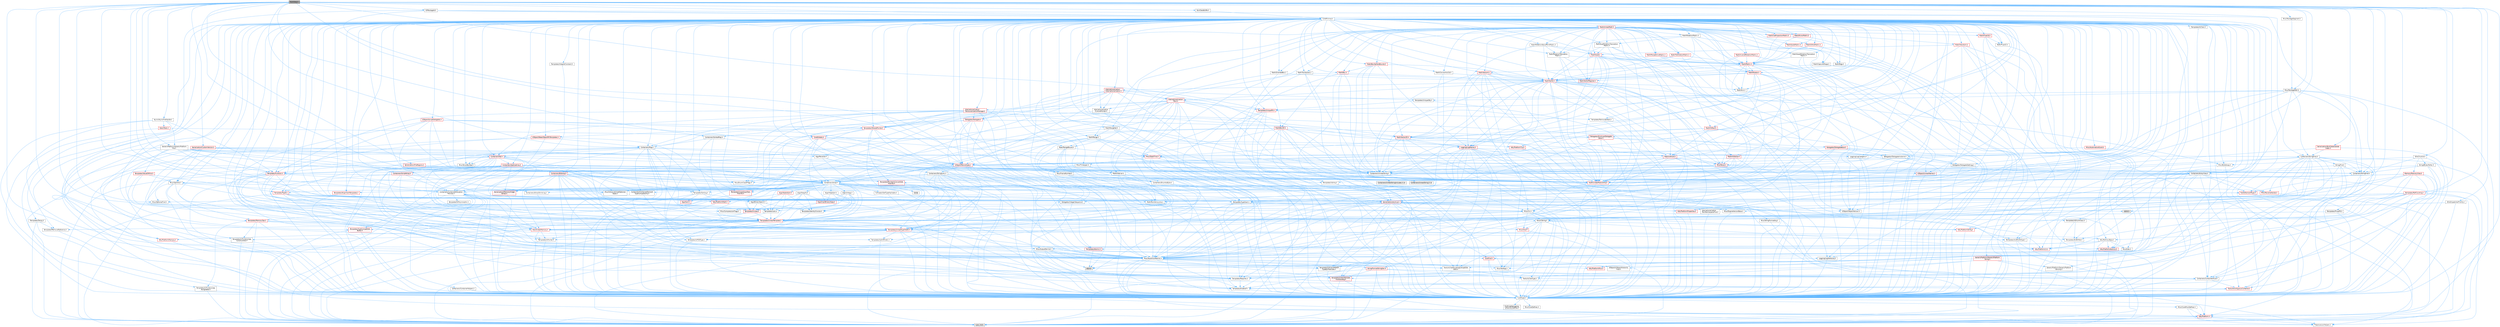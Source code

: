 digraph "BulkData.h"
{
 // INTERACTIVE_SVG=YES
 // LATEX_PDF_SIZE
  bgcolor="transparent";
  edge [fontname=Helvetica,fontsize=10,labelfontname=Helvetica,labelfontsize=10];
  node [fontname=Helvetica,fontsize=10,shape=box,height=0.2,width=0.4];
  Node1 [id="Node000001",label="BulkData.h",height=0.2,width=0.4,color="gray40", fillcolor="grey60", style="filled", fontcolor="black",tooltip=" "];
  Node1 -> Node2 [id="edge1_Node000001_Node000002",color="steelblue1",style="solid",tooltip=" "];
  Node2 [id="Node000002",label="Async/AsyncFileHandle.h",height=0.2,width=0.4,color="grey40", fillcolor="white", style="filled",URL="$df/dc4/AsyncFileHandle_8h.html",tooltip=" "];
  Node2 -> Node3 [id="edge2_Node000002_Node000003",color="steelblue1",style="solid",tooltip=" "];
  Node3 [id="Node000003",label="CoreTypes.h",height=0.2,width=0.4,color="grey40", fillcolor="white", style="filled",URL="$dc/dec/CoreTypes_8h.html",tooltip=" "];
  Node3 -> Node4 [id="edge3_Node000003_Node000004",color="steelblue1",style="solid",tooltip=" "];
  Node4 [id="Node000004",label="HAL/Platform.h",height=0.2,width=0.4,color="red", fillcolor="#FFF0F0", style="filled",URL="$d9/dd0/Platform_8h.html",tooltip=" "];
  Node4 -> Node7 [id="edge4_Node000004_Node000007",color="steelblue1",style="solid",tooltip=" "];
  Node7 [id="Node000007",label="type_traits",height=0.2,width=0.4,color="grey60", fillcolor="#E0E0E0", style="filled",tooltip=" "];
  Node4 -> Node8 [id="edge5_Node000004_Node000008",color="steelblue1",style="solid",tooltip=" "];
  Node8 [id="Node000008",label="PreprocessorHelpers.h",height=0.2,width=0.4,color="grey40", fillcolor="white", style="filled",URL="$db/ddb/PreprocessorHelpers_8h.html",tooltip=" "];
  Node3 -> Node14 [id="edge6_Node000003_Node000014",color="steelblue1",style="solid",tooltip=" "];
  Node14 [id="Node000014",label="ProfilingDebugging\l/UMemoryDefines.h",height=0.2,width=0.4,color="grey40", fillcolor="white", style="filled",URL="$d2/da2/UMemoryDefines_8h.html",tooltip=" "];
  Node3 -> Node15 [id="edge7_Node000003_Node000015",color="steelblue1",style="solid",tooltip=" "];
  Node15 [id="Node000015",label="Misc/CoreMiscDefines.h",height=0.2,width=0.4,color="grey40", fillcolor="white", style="filled",URL="$da/d38/CoreMiscDefines_8h.html",tooltip=" "];
  Node15 -> Node4 [id="edge8_Node000015_Node000004",color="steelblue1",style="solid",tooltip=" "];
  Node15 -> Node8 [id="edge9_Node000015_Node000008",color="steelblue1",style="solid",tooltip=" "];
  Node3 -> Node16 [id="edge10_Node000003_Node000016",color="steelblue1",style="solid",tooltip=" "];
  Node16 [id="Node000016",label="Misc/CoreDefines.h",height=0.2,width=0.4,color="grey40", fillcolor="white", style="filled",URL="$d3/dd2/CoreDefines_8h.html",tooltip=" "];
  Node2 -> Node17 [id="edge11_Node000002_Node000017",color="steelblue1",style="solid",tooltip=" "];
  Node17 [id="Node000017",label="Misc/AssertionMacros.h",height=0.2,width=0.4,color="grey40", fillcolor="white", style="filled",URL="$d0/dfa/AssertionMacros_8h.html",tooltip=" "];
  Node17 -> Node3 [id="edge12_Node000017_Node000003",color="steelblue1",style="solid",tooltip=" "];
  Node17 -> Node4 [id="edge13_Node000017_Node000004",color="steelblue1",style="solid",tooltip=" "];
  Node17 -> Node18 [id="edge14_Node000017_Node000018",color="steelblue1",style="solid",tooltip=" "];
  Node18 [id="Node000018",label="HAL/PlatformMisc.h",height=0.2,width=0.4,color="red", fillcolor="#FFF0F0", style="filled",URL="$d0/df5/PlatformMisc_8h.html",tooltip=" "];
  Node18 -> Node3 [id="edge15_Node000018_Node000003",color="steelblue1",style="solid",tooltip=" "];
  Node17 -> Node8 [id="edge16_Node000017_Node000008",color="steelblue1",style="solid",tooltip=" "];
  Node17 -> Node54 [id="edge17_Node000017_Node000054",color="steelblue1",style="solid",tooltip=" "];
  Node54 [id="Node000054",label="Templates/EnableIf.h",height=0.2,width=0.4,color="grey40", fillcolor="white", style="filled",URL="$d7/d60/EnableIf_8h.html",tooltip=" "];
  Node54 -> Node3 [id="edge18_Node000054_Node000003",color="steelblue1",style="solid",tooltip=" "];
  Node17 -> Node55 [id="edge19_Node000017_Node000055",color="steelblue1",style="solid",tooltip=" "];
  Node55 [id="Node000055",label="Templates/IsArrayOrRefOf\lTypeByPredicate.h",height=0.2,width=0.4,color="grey40", fillcolor="white", style="filled",URL="$d6/da1/IsArrayOrRefOfTypeByPredicate_8h.html",tooltip=" "];
  Node55 -> Node3 [id="edge20_Node000055_Node000003",color="steelblue1",style="solid",tooltip=" "];
  Node17 -> Node56 [id="edge21_Node000017_Node000056",color="steelblue1",style="solid",tooltip=" "];
  Node56 [id="Node000056",label="Templates/IsValidVariadic\lFunctionArg.h",height=0.2,width=0.4,color="red", fillcolor="#FFF0F0", style="filled",URL="$d0/dc8/IsValidVariadicFunctionArg_8h.html",tooltip=" "];
  Node56 -> Node3 [id="edge22_Node000056_Node000003",color="steelblue1",style="solid",tooltip=" "];
  Node56 -> Node7 [id="edge23_Node000056_Node000007",color="steelblue1",style="solid",tooltip=" "];
  Node17 -> Node58 [id="edge24_Node000017_Node000058",color="steelblue1",style="solid",tooltip=" "];
  Node58 [id="Node000058",label="Traits/IsCharEncodingCompatible\lWith.h",height=0.2,width=0.4,color="grey40", fillcolor="white", style="filled",URL="$df/dd1/IsCharEncodingCompatibleWith_8h.html",tooltip=" "];
  Node58 -> Node7 [id="edge25_Node000058_Node000007",color="steelblue1",style="solid",tooltip=" "];
  Node58 -> Node59 [id="edge26_Node000058_Node000059",color="steelblue1",style="solid",tooltip=" "];
  Node59 [id="Node000059",label="Traits/IsCharType.h",height=0.2,width=0.4,color="grey40", fillcolor="white", style="filled",URL="$db/d51/IsCharType_8h.html",tooltip=" "];
  Node59 -> Node3 [id="edge27_Node000059_Node000003",color="steelblue1",style="solid",tooltip=" "];
  Node17 -> Node60 [id="edge28_Node000017_Node000060",color="steelblue1",style="solid",tooltip=" "];
  Node60 [id="Node000060",label="Misc/VarArgs.h",height=0.2,width=0.4,color="grey40", fillcolor="white", style="filled",URL="$d5/d6f/VarArgs_8h.html",tooltip=" "];
  Node60 -> Node3 [id="edge29_Node000060_Node000003",color="steelblue1",style="solid",tooltip=" "];
  Node17 -> Node61 [id="edge30_Node000017_Node000061",color="steelblue1",style="solid",tooltip=" "];
  Node61 [id="Node000061",label="String/FormatStringSan.h",height=0.2,width=0.4,color="red", fillcolor="#FFF0F0", style="filled",URL="$d3/d8b/FormatStringSan_8h.html",tooltip=" "];
  Node61 -> Node7 [id="edge31_Node000061_Node000007",color="steelblue1",style="solid",tooltip=" "];
  Node61 -> Node3 [id="edge32_Node000061_Node000003",color="steelblue1",style="solid",tooltip=" "];
  Node61 -> Node62 [id="edge33_Node000061_Node000062",color="steelblue1",style="solid",tooltip=" "];
  Node62 [id="Node000062",label="Templates/Requires.h",height=0.2,width=0.4,color="grey40", fillcolor="white", style="filled",URL="$dc/d96/Requires_8h.html",tooltip=" "];
  Node62 -> Node54 [id="edge34_Node000062_Node000054",color="steelblue1",style="solid",tooltip=" "];
  Node62 -> Node7 [id="edge35_Node000062_Node000007",color="steelblue1",style="solid",tooltip=" "];
  Node61 -> Node56 [id="edge36_Node000061_Node000056",color="steelblue1",style="solid",tooltip=" "];
  Node61 -> Node59 [id="edge37_Node000061_Node000059",color="steelblue1",style="solid",tooltip=" "];
  Node61 -> Node26 [id="edge38_Node000061_Node000026",color="steelblue1",style="solid",tooltip=" "];
  Node26 [id="Node000026",label="Containers/ContainersFwd.h",height=0.2,width=0.4,color="grey40", fillcolor="white", style="filled",URL="$d4/d0a/ContainersFwd_8h.html",tooltip=" "];
  Node26 -> Node4 [id="edge39_Node000026_Node000004",color="steelblue1",style="solid",tooltip=" "];
  Node26 -> Node3 [id="edge40_Node000026_Node000003",color="steelblue1",style="solid",tooltip=" "];
  Node26 -> Node23 [id="edge41_Node000026_Node000023",color="steelblue1",style="solid",tooltip=" "];
  Node23 [id="Node000023",label="Traits/IsContiguousContainer.h",height=0.2,width=0.4,color="red", fillcolor="#FFF0F0", style="filled",URL="$d5/d3c/IsContiguousContainer_8h.html",tooltip=" "];
  Node23 -> Node3 [id="edge42_Node000023_Node000003",color="steelblue1",style="solid",tooltip=" "];
  Node17 -> Node67 [id="edge43_Node000017_Node000067",color="steelblue1",style="solid",tooltip=" "];
  Node67 [id="Node000067",label="atomic",height=0.2,width=0.4,color="grey60", fillcolor="#E0E0E0", style="filled",tooltip=" "];
  Node2 -> Node68 [id="edge44_Node000002_Node000068",color="steelblue1",style="solid",tooltip=" "];
  Node68 [id="Node000068",label="Templates/Function.h",height=0.2,width=0.4,color="red", fillcolor="#FFF0F0", style="filled",URL="$df/df5/Function_8h.html",tooltip=" "];
  Node68 -> Node3 [id="edge45_Node000068_Node000003",color="steelblue1",style="solid",tooltip=" "];
  Node68 -> Node17 [id="edge46_Node000068_Node000017",color="steelblue1",style="solid",tooltip=" "];
  Node68 -> Node69 [id="edge47_Node000068_Node000069",color="steelblue1",style="solid",tooltip=" "];
  Node69 [id="Node000069",label="Misc/IntrusiveUnsetOptional\lState.h",height=0.2,width=0.4,color="grey40", fillcolor="white", style="filled",URL="$d2/d0a/IntrusiveUnsetOptionalState_8h.html",tooltip=" "];
  Node69 -> Node70 [id="edge48_Node000069_Node000070",color="steelblue1",style="solid",tooltip=" "];
  Node70 [id="Node000070",label="Misc/OptionalFwd.h",height=0.2,width=0.4,color="grey40", fillcolor="white", style="filled",URL="$dc/d50/OptionalFwd_8h.html",tooltip=" "];
  Node68 -> Node71 [id="edge49_Node000068_Node000071",color="steelblue1",style="solid",tooltip=" "];
  Node71 [id="Node000071",label="HAL/UnrealMemory.h",height=0.2,width=0.4,color="red", fillcolor="#FFF0F0", style="filled",URL="$d9/d96/UnrealMemory_8h.html",tooltip=" "];
  Node71 -> Node3 [id="edge50_Node000071_Node000003",color="steelblue1",style="solid",tooltip=" "];
  Node71 -> Node75 [id="edge51_Node000071_Node000075",color="steelblue1",style="solid",tooltip=" "];
  Node75 [id="Node000075",label="HAL/MemoryBase.h",height=0.2,width=0.4,color="grey40", fillcolor="white", style="filled",URL="$d6/d9f/MemoryBase_8h.html",tooltip=" "];
  Node75 -> Node3 [id="edge52_Node000075_Node000003",color="steelblue1",style="solid",tooltip=" "];
  Node75 -> Node47 [id="edge53_Node000075_Node000047",color="steelblue1",style="solid",tooltip=" "];
  Node47 [id="Node000047",label="HAL/PlatformAtomics.h",height=0.2,width=0.4,color="red", fillcolor="#FFF0F0", style="filled",URL="$d3/d36/PlatformAtomics_8h.html",tooltip=" "];
  Node47 -> Node3 [id="edge54_Node000047_Node000003",color="steelblue1",style="solid",tooltip=" "];
  Node75 -> Node30 [id="edge55_Node000075_Node000030",color="steelblue1",style="solid",tooltip=" "];
  Node30 [id="Node000030",label="HAL/PlatformCrt.h",height=0.2,width=0.4,color="red", fillcolor="#FFF0F0", style="filled",URL="$d8/d75/PlatformCrt_8h.html",tooltip=" "];
  Node75 -> Node76 [id="edge56_Node000075_Node000076",color="steelblue1",style="solid",tooltip=" "];
  Node76 [id="Node000076",label="Misc/Exec.h",height=0.2,width=0.4,color="grey40", fillcolor="white", style="filled",URL="$de/ddb/Exec_8h.html",tooltip=" "];
  Node76 -> Node3 [id="edge57_Node000076_Node000003",color="steelblue1",style="solid",tooltip=" "];
  Node76 -> Node17 [id="edge58_Node000076_Node000017",color="steelblue1",style="solid",tooltip=" "];
  Node75 -> Node77 [id="edge59_Node000075_Node000077",color="steelblue1",style="solid",tooltip=" "];
  Node77 [id="Node000077",label="Misc/OutputDevice.h",height=0.2,width=0.4,color="grey40", fillcolor="white", style="filled",URL="$d7/d32/OutputDevice_8h.html",tooltip=" "];
  Node77 -> Node25 [id="edge60_Node000077_Node000025",color="steelblue1",style="solid",tooltip=" "];
  Node25 [id="Node000025",label="CoreFwd.h",height=0.2,width=0.4,color="red", fillcolor="#FFF0F0", style="filled",URL="$d1/d1e/CoreFwd_8h.html",tooltip=" "];
  Node25 -> Node3 [id="edge61_Node000025_Node000003",color="steelblue1",style="solid",tooltip=" "];
  Node25 -> Node26 [id="edge62_Node000025_Node000026",color="steelblue1",style="solid",tooltip=" "];
  Node25 -> Node28 [id="edge63_Node000025_Node000028",color="steelblue1",style="solid",tooltip=" "];
  Node28 [id="Node000028",label="UObject/UObjectHierarchy\lFwd.h",height=0.2,width=0.4,color="grey40", fillcolor="white", style="filled",URL="$d3/d13/UObjectHierarchyFwd_8h.html",tooltip=" "];
  Node77 -> Node3 [id="edge64_Node000077_Node000003",color="steelblue1",style="solid",tooltip=" "];
  Node77 -> Node78 [id="edge65_Node000077_Node000078",color="steelblue1",style="solid",tooltip=" "];
  Node78 [id="Node000078",label="Logging/LogVerbosity.h",height=0.2,width=0.4,color="grey40", fillcolor="white", style="filled",URL="$d2/d8f/LogVerbosity_8h.html",tooltip=" "];
  Node78 -> Node3 [id="edge66_Node000078_Node000003",color="steelblue1",style="solid",tooltip=" "];
  Node77 -> Node60 [id="edge67_Node000077_Node000060",color="steelblue1",style="solid",tooltip=" "];
  Node77 -> Node55 [id="edge68_Node000077_Node000055",color="steelblue1",style="solid",tooltip=" "];
  Node77 -> Node56 [id="edge69_Node000077_Node000056",color="steelblue1",style="solid",tooltip=" "];
  Node77 -> Node58 [id="edge70_Node000077_Node000058",color="steelblue1",style="solid",tooltip=" "];
  Node75 -> Node79 [id="edge71_Node000075_Node000079",color="steelblue1",style="solid",tooltip=" "];
  Node79 [id="Node000079",label="Templates/Atomic.h",height=0.2,width=0.4,color="red", fillcolor="#FFF0F0", style="filled",URL="$d3/d91/Atomic_8h.html",tooltip=" "];
  Node79 -> Node67 [id="edge72_Node000079_Node000067",color="steelblue1",style="solid",tooltip=" "];
  Node71 -> Node88 [id="edge73_Node000071_Node000088",color="steelblue1",style="solid",tooltip=" "];
  Node88 [id="Node000088",label="HAL/PlatformMemory.h",height=0.2,width=0.4,color="red", fillcolor="#FFF0F0", style="filled",URL="$de/d68/PlatformMemory_8h.html",tooltip=" "];
  Node88 -> Node3 [id="edge74_Node000088_Node000003",color="steelblue1",style="solid",tooltip=" "];
  Node71 -> Node91 [id="edge75_Node000071_Node000091",color="steelblue1",style="solid",tooltip=" "];
  Node91 [id="Node000091",label="Templates/IsPointer.h",height=0.2,width=0.4,color="grey40", fillcolor="white", style="filled",URL="$d7/d05/IsPointer_8h.html",tooltip=" "];
  Node91 -> Node3 [id="edge76_Node000091_Node000003",color="steelblue1",style="solid",tooltip=" "];
  Node68 -> Node93 [id="edge77_Node000068_Node000093",color="steelblue1",style="solid",tooltip=" "];
  Node93 [id="Node000093",label="Templates/UnrealTypeTraits.h",height=0.2,width=0.4,color="red", fillcolor="#FFF0F0", style="filled",URL="$d2/d2d/UnrealTypeTraits_8h.html",tooltip=" "];
  Node93 -> Node3 [id="edge78_Node000093_Node000003",color="steelblue1",style="solid",tooltip=" "];
  Node93 -> Node91 [id="edge79_Node000093_Node000091",color="steelblue1",style="solid",tooltip=" "];
  Node93 -> Node17 [id="edge80_Node000093_Node000017",color="steelblue1",style="solid",tooltip=" "];
  Node93 -> Node84 [id="edge81_Node000093_Node000084",color="steelblue1",style="solid",tooltip=" "];
  Node84 [id="Node000084",label="Templates/AndOrNot.h",height=0.2,width=0.4,color="grey40", fillcolor="white", style="filled",URL="$db/d0a/AndOrNot_8h.html",tooltip=" "];
  Node84 -> Node3 [id="edge82_Node000084_Node000003",color="steelblue1",style="solid",tooltip=" "];
  Node93 -> Node54 [id="edge83_Node000093_Node000054",color="steelblue1",style="solid",tooltip=" "];
  Node93 -> Node94 [id="edge84_Node000093_Node000094",color="steelblue1",style="solid",tooltip=" "];
  Node94 [id="Node000094",label="Templates/IsArithmetic.h",height=0.2,width=0.4,color="grey40", fillcolor="white", style="filled",URL="$d2/d5d/IsArithmetic_8h.html",tooltip=" "];
  Node94 -> Node3 [id="edge85_Node000094_Node000003",color="steelblue1",style="solid",tooltip=" "];
  Node93 -> Node96 [id="edge86_Node000093_Node000096",color="steelblue1",style="solid",tooltip=" "];
  Node96 [id="Node000096",label="Templates/IsPODType.h",height=0.2,width=0.4,color="grey40", fillcolor="white", style="filled",URL="$d7/db1/IsPODType_8h.html",tooltip=" "];
  Node96 -> Node3 [id="edge87_Node000096_Node000003",color="steelblue1",style="solid",tooltip=" "];
  Node93 -> Node97 [id="edge88_Node000093_Node000097",color="steelblue1",style="solid",tooltip=" "];
  Node97 [id="Node000097",label="Templates/IsUECoreType.h",height=0.2,width=0.4,color="grey40", fillcolor="white", style="filled",URL="$d1/db8/IsUECoreType_8h.html",tooltip=" "];
  Node97 -> Node3 [id="edge89_Node000097_Node000003",color="steelblue1",style="solid",tooltip=" "];
  Node97 -> Node7 [id="edge90_Node000097_Node000007",color="steelblue1",style="solid",tooltip=" "];
  Node93 -> Node85 [id="edge91_Node000093_Node000085",color="steelblue1",style="solid",tooltip=" "];
  Node85 [id="Node000085",label="Templates/IsTriviallyCopy\lConstructible.h",height=0.2,width=0.4,color="grey40", fillcolor="white", style="filled",URL="$d3/d78/IsTriviallyCopyConstructible_8h.html",tooltip=" "];
  Node85 -> Node3 [id="edge92_Node000085_Node000003",color="steelblue1",style="solid",tooltip=" "];
  Node85 -> Node7 [id="edge93_Node000085_Node000007",color="steelblue1",style="solid",tooltip=" "];
  Node68 -> Node98 [id="edge94_Node000068_Node000098",color="steelblue1",style="solid",tooltip=" "];
  Node98 [id="Node000098",label="Templates/Invoke.h",height=0.2,width=0.4,color="red", fillcolor="#FFF0F0", style="filled",URL="$d7/deb/Invoke_8h.html",tooltip=" "];
  Node98 -> Node3 [id="edge95_Node000098_Node000003",color="steelblue1",style="solid",tooltip=" "];
  Node98 -> Node100 [id="edge96_Node000098_Node000100",color="steelblue1",style="solid",tooltip=" "];
  Node100 [id="Node000100",label="Templates/UnrealTemplate.h",height=0.2,width=0.4,color="red", fillcolor="#FFF0F0", style="filled",URL="$d4/d24/UnrealTemplate_8h.html",tooltip=" "];
  Node100 -> Node3 [id="edge97_Node000100_Node000003",color="steelblue1",style="solid",tooltip=" "];
  Node100 -> Node91 [id="edge98_Node000100_Node000091",color="steelblue1",style="solid",tooltip=" "];
  Node100 -> Node71 [id="edge99_Node000100_Node000071",color="steelblue1",style="solid",tooltip=" "];
  Node100 -> Node93 [id="edge100_Node000100_Node000093",color="steelblue1",style="solid",tooltip=" "];
  Node100 -> Node103 [id="edge101_Node000100_Node000103",color="steelblue1",style="solid",tooltip=" "];
  Node103 [id="Node000103",label="Templates/RemoveReference.h",height=0.2,width=0.4,color="grey40", fillcolor="white", style="filled",URL="$da/dbe/RemoveReference_8h.html",tooltip=" "];
  Node103 -> Node3 [id="edge102_Node000103_Node000003",color="steelblue1",style="solid",tooltip=" "];
  Node100 -> Node62 [id="edge103_Node000100_Node000062",color="steelblue1",style="solid",tooltip=" "];
  Node100 -> Node104 [id="edge104_Node000100_Node000104",color="steelblue1",style="solid",tooltip=" "];
  Node104 [id="Node000104",label="Templates/TypeCompatible\lBytes.h",height=0.2,width=0.4,color="red", fillcolor="#FFF0F0", style="filled",URL="$df/d0a/TypeCompatibleBytes_8h.html",tooltip=" "];
  Node104 -> Node3 [id="edge105_Node000104_Node000003",color="steelblue1",style="solid",tooltip=" "];
  Node104 -> Node7 [id="edge106_Node000104_Node000007",color="steelblue1",style="solid",tooltip=" "];
  Node100 -> Node23 [id="edge107_Node000100_Node000023",color="steelblue1",style="solid",tooltip=" "];
  Node100 -> Node7 [id="edge108_Node000100_Node000007",color="steelblue1",style="solid",tooltip=" "];
  Node98 -> Node7 [id="edge109_Node000098_Node000007",color="steelblue1",style="solid",tooltip=" "];
  Node68 -> Node100 [id="edge110_Node000068_Node000100",color="steelblue1",style="solid",tooltip=" "];
  Node68 -> Node62 [id="edge111_Node000068_Node000062",color="steelblue1",style="solid",tooltip=" "];
  Node68 -> Node106 [id="edge112_Node000068_Node000106",color="steelblue1",style="solid",tooltip=" "];
  Node106 [id="Node000106",label="Math/UnrealMathUtility.h",height=0.2,width=0.4,color="red", fillcolor="#FFF0F0", style="filled",URL="$db/db8/UnrealMathUtility_8h.html",tooltip=" "];
  Node106 -> Node3 [id="edge113_Node000106_Node000003",color="steelblue1",style="solid",tooltip=" "];
  Node106 -> Node17 [id="edge114_Node000106_Node000017",color="steelblue1",style="solid",tooltip=" "];
  Node106 -> Node107 [id="edge115_Node000106_Node000107",color="steelblue1",style="solid",tooltip=" "];
  Node107 [id="Node000107",label="HAL/PlatformMath.h",height=0.2,width=0.4,color="red", fillcolor="#FFF0F0", style="filled",URL="$dc/d53/PlatformMath_8h.html",tooltip=" "];
  Node107 -> Node3 [id="edge116_Node000107_Node000003",color="steelblue1",style="solid",tooltip=" "];
  Node106 -> Node62 [id="edge117_Node000106_Node000062",color="steelblue1",style="solid",tooltip=" "];
  Node68 -> Node7 [id="edge118_Node000068_Node000007",color="steelblue1",style="solid",tooltip=" "];
  Node2 -> Node115 [id="edge119_Node000002_Node000115",color="steelblue1",style="solid",tooltip=" "];
  Node115 [id="Node000115",label="Stats/Stats.h",height=0.2,width=0.4,color="red", fillcolor="#FFF0F0", style="filled",URL="$dc/d09/Stats_8h.html",tooltip=" "];
  Node115 -> Node116 [id="edge120_Node000115_Node000116",color="steelblue1",style="solid",tooltip=" "];
  Node116 [id="Node000116",label="CoreGlobals.h",height=0.2,width=0.4,color="red", fillcolor="#FFF0F0", style="filled",URL="$d5/d8c/CoreGlobals_8h.html",tooltip=" "];
  Node116 -> Node117 [id="edge121_Node000116_Node000117",color="steelblue1",style="solid",tooltip=" "];
  Node117 [id="Node000117",label="Containers/UnrealString.h",height=0.2,width=0.4,color="grey40", fillcolor="white", style="filled",URL="$d5/dba/UnrealString_8h.html",tooltip=" "];
  Node117 -> Node118 [id="edge122_Node000117_Node000118",color="steelblue1",style="solid",tooltip=" "];
  Node118 [id="Node000118",label="Containers/UnrealStringIncludes.h.inl",height=0.2,width=0.4,color="grey60", fillcolor="#E0E0E0", style="filled",tooltip=" "];
  Node117 -> Node119 [id="edge123_Node000117_Node000119",color="steelblue1",style="solid",tooltip=" "];
  Node119 [id="Node000119",label="Containers/UnrealString.h.inl",height=0.2,width=0.4,color="grey60", fillcolor="#E0E0E0", style="filled",tooltip=" "];
  Node117 -> Node120 [id="edge124_Node000117_Node000120",color="steelblue1",style="solid",tooltip=" "];
  Node120 [id="Node000120",label="Misc/StringFormatArg.h",height=0.2,width=0.4,color="grey40", fillcolor="white", style="filled",URL="$d2/d16/StringFormatArg_8h.html",tooltip=" "];
  Node120 -> Node26 [id="edge125_Node000120_Node000026",color="steelblue1",style="solid",tooltip=" "];
  Node116 -> Node3 [id="edge126_Node000116_Node000003",color="steelblue1",style="solid",tooltip=" "];
  Node116 -> Node121 [id="edge127_Node000116_Node000121",color="steelblue1",style="solid",tooltip=" "];
  Node121 [id="Node000121",label="HAL/PlatformTLS.h",height=0.2,width=0.4,color="red", fillcolor="#FFF0F0", style="filled",URL="$d0/def/PlatformTLS_8h.html",tooltip=" "];
  Node121 -> Node3 [id="edge128_Node000121_Node000003",color="steelblue1",style="solid",tooltip=" "];
  Node116 -> Node124 [id="edge129_Node000116_Node000124",color="steelblue1",style="solid",tooltip=" "];
  Node124 [id="Node000124",label="Logging/LogMacros.h",height=0.2,width=0.4,color="red", fillcolor="#FFF0F0", style="filled",URL="$d0/d16/LogMacros_8h.html",tooltip=" "];
  Node124 -> Node117 [id="edge130_Node000124_Node000117",color="steelblue1",style="solid",tooltip=" "];
  Node124 -> Node3 [id="edge131_Node000124_Node000003",color="steelblue1",style="solid",tooltip=" "];
  Node124 -> Node8 [id="edge132_Node000124_Node000008",color="steelblue1",style="solid",tooltip=" "];
  Node124 -> Node125 [id="edge133_Node000124_Node000125",color="steelblue1",style="solid",tooltip=" "];
  Node125 [id="Node000125",label="Logging/LogCategory.h",height=0.2,width=0.4,color="grey40", fillcolor="white", style="filled",URL="$d9/d36/LogCategory_8h.html",tooltip=" "];
  Node125 -> Node3 [id="edge134_Node000125_Node000003",color="steelblue1",style="solid",tooltip=" "];
  Node125 -> Node78 [id="edge135_Node000125_Node000078",color="steelblue1",style="solid",tooltip=" "];
  Node125 -> Node126 [id="edge136_Node000125_Node000126",color="steelblue1",style="solid",tooltip=" "];
  Node126 [id="Node000126",label="UObject/NameTypes.h",height=0.2,width=0.4,color="red", fillcolor="#FFF0F0", style="filled",URL="$d6/d35/NameTypes_8h.html",tooltip=" "];
  Node126 -> Node3 [id="edge137_Node000126_Node000003",color="steelblue1",style="solid",tooltip=" "];
  Node126 -> Node17 [id="edge138_Node000126_Node000017",color="steelblue1",style="solid",tooltip=" "];
  Node126 -> Node71 [id="edge139_Node000126_Node000071",color="steelblue1",style="solid",tooltip=" "];
  Node126 -> Node93 [id="edge140_Node000126_Node000093",color="steelblue1",style="solid",tooltip=" "];
  Node126 -> Node100 [id="edge141_Node000126_Node000100",color="steelblue1",style="solid",tooltip=" "];
  Node126 -> Node117 [id="edge142_Node000126_Node000117",color="steelblue1",style="solid",tooltip=" "];
  Node126 -> Node130 [id="edge143_Node000126_Node000130",color="steelblue1",style="solid",tooltip=" "];
  Node130 [id="Node000130",label="Containers/StringConv.h",height=0.2,width=0.4,color="grey40", fillcolor="white", style="filled",URL="$d3/ddf/StringConv_8h.html",tooltip=" "];
  Node130 -> Node3 [id="edge144_Node000130_Node000003",color="steelblue1",style="solid",tooltip=" "];
  Node130 -> Node17 [id="edge145_Node000130_Node000017",color="steelblue1",style="solid",tooltip=" "];
  Node130 -> Node131 [id="edge146_Node000130_Node000131",color="steelblue1",style="solid",tooltip=" "];
  Node131 [id="Node000131",label="Containers/ContainerAllocation\lPolicies.h",height=0.2,width=0.4,color="grey40", fillcolor="white", style="filled",URL="$d7/dff/ContainerAllocationPolicies_8h.html",tooltip=" "];
  Node131 -> Node3 [id="edge147_Node000131_Node000003",color="steelblue1",style="solid",tooltip=" "];
  Node131 -> Node132 [id="edge148_Node000131_Node000132",color="steelblue1",style="solid",tooltip=" "];
  Node132 [id="Node000132",label="Containers/ContainerHelpers.h",height=0.2,width=0.4,color="grey40", fillcolor="white", style="filled",URL="$d7/d33/ContainerHelpers_8h.html",tooltip=" "];
  Node132 -> Node3 [id="edge149_Node000132_Node000003",color="steelblue1",style="solid",tooltip=" "];
  Node131 -> Node131 [id="edge150_Node000131_Node000131",color="steelblue1",style="solid",tooltip=" "];
  Node131 -> Node107 [id="edge151_Node000131_Node000107",color="steelblue1",style="solid",tooltip=" "];
  Node131 -> Node71 [id="edge152_Node000131_Node000071",color="steelblue1",style="solid",tooltip=" "];
  Node131 -> Node40 [id="edge153_Node000131_Node000040",color="steelblue1",style="solid",tooltip=" "];
  Node40 [id="Node000040",label="Math/NumericLimits.h",height=0.2,width=0.4,color="grey40", fillcolor="white", style="filled",URL="$df/d1b/NumericLimits_8h.html",tooltip=" "];
  Node40 -> Node3 [id="edge154_Node000040_Node000003",color="steelblue1",style="solid",tooltip=" "];
  Node131 -> Node17 [id="edge155_Node000131_Node000017",color="steelblue1",style="solid",tooltip=" "];
  Node131 -> Node133 [id="edge156_Node000131_Node000133",color="steelblue1",style="solid",tooltip=" "];
  Node133 [id="Node000133",label="Templates/IsPolymorphic.h",height=0.2,width=0.4,color="grey40", fillcolor="white", style="filled",URL="$dc/d20/IsPolymorphic_8h.html",tooltip=" "];
  Node131 -> Node134 [id="edge157_Node000131_Node000134",color="steelblue1",style="solid",tooltip=" "];
  Node134 [id="Node000134",label="Templates/MemoryOps.h",height=0.2,width=0.4,color="red", fillcolor="#FFF0F0", style="filled",URL="$db/dea/MemoryOps_8h.html",tooltip=" "];
  Node134 -> Node3 [id="edge158_Node000134_Node000003",color="steelblue1",style="solid",tooltip=" "];
  Node134 -> Node71 [id="edge159_Node000134_Node000071",color="steelblue1",style="solid",tooltip=" "];
  Node134 -> Node86 [id="edge160_Node000134_Node000086",color="steelblue1",style="solid",tooltip=" "];
  Node86 [id="Node000086",label="Templates/IsTriviallyCopy\lAssignable.h",height=0.2,width=0.4,color="grey40", fillcolor="white", style="filled",URL="$d2/df2/IsTriviallyCopyAssignable_8h.html",tooltip=" "];
  Node86 -> Node3 [id="edge161_Node000086_Node000003",color="steelblue1",style="solid",tooltip=" "];
  Node86 -> Node7 [id="edge162_Node000086_Node000007",color="steelblue1",style="solid",tooltip=" "];
  Node134 -> Node85 [id="edge163_Node000134_Node000085",color="steelblue1",style="solid",tooltip=" "];
  Node134 -> Node62 [id="edge164_Node000134_Node000062",color="steelblue1",style="solid",tooltip=" "];
  Node134 -> Node93 [id="edge165_Node000134_Node000093",color="steelblue1",style="solid",tooltip=" "];
  Node134 -> Node7 [id="edge166_Node000134_Node000007",color="steelblue1",style="solid",tooltip=" "];
  Node131 -> Node104 [id="edge167_Node000131_Node000104",color="steelblue1",style="solid",tooltip=" "];
  Node131 -> Node7 [id="edge168_Node000131_Node000007",color="steelblue1",style="solid",tooltip=" "];
  Node130 -> Node135 [id="edge169_Node000130_Node000135",color="steelblue1",style="solid",tooltip=" "];
  Node135 [id="Node000135",label="Containers/Array.h",height=0.2,width=0.4,color="grey40", fillcolor="white", style="filled",URL="$df/dd0/Array_8h.html",tooltip=" "];
  Node135 -> Node3 [id="edge170_Node000135_Node000003",color="steelblue1",style="solid",tooltip=" "];
  Node135 -> Node17 [id="edge171_Node000135_Node000017",color="steelblue1",style="solid",tooltip=" "];
  Node135 -> Node69 [id="edge172_Node000135_Node000069",color="steelblue1",style="solid",tooltip=" "];
  Node135 -> Node136 [id="edge173_Node000135_Node000136",color="steelblue1",style="solid",tooltip=" "];
  Node136 [id="Node000136",label="Misc/ReverseIterate.h",height=0.2,width=0.4,color="red", fillcolor="#FFF0F0", style="filled",URL="$db/de3/ReverseIterate_8h.html",tooltip=" "];
  Node136 -> Node4 [id="edge174_Node000136_Node000004",color="steelblue1",style="solid",tooltip=" "];
  Node135 -> Node71 [id="edge175_Node000135_Node000071",color="steelblue1",style="solid",tooltip=" "];
  Node135 -> Node93 [id="edge176_Node000135_Node000093",color="steelblue1",style="solid",tooltip=" "];
  Node135 -> Node100 [id="edge177_Node000135_Node000100",color="steelblue1",style="solid",tooltip=" "];
  Node135 -> Node138 [id="edge178_Node000135_Node000138",color="steelblue1",style="solid",tooltip=" "];
  Node138 [id="Node000138",label="Containers/AllowShrinking.h",height=0.2,width=0.4,color="grey40", fillcolor="white", style="filled",URL="$d7/d1a/AllowShrinking_8h.html",tooltip=" "];
  Node138 -> Node3 [id="edge179_Node000138_Node000003",color="steelblue1",style="solid",tooltip=" "];
  Node135 -> Node131 [id="edge180_Node000135_Node000131",color="steelblue1",style="solid",tooltip=" "];
  Node135 -> Node139 [id="edge181_Node000135_Node000139",color="steelblue1",style="solid",tooltip=" "];
  Node139 [id="Node000139",label="Containers/ContainerElement\lTypeCompatibility.h",height=0.2,width=0.4,color="grey40", fillcolor="white", style="filled",URL="$df/ddf/ContainerElementTypeCompatibility_8h.html",tooltip=" "];
  Node139 -> Node3 [id="edge182_Node000139_Node000003",color="steelblue1",style="solid",tooltip=" "];
  Node139 -> Node93 [id="edge183_Node000139_Node000093",color="steelblue1",style="solid",tooltip=" "];
  Node135 -> Node140 [id="edge184_Node000135_Node000140",color="steelblue1",style="solid",tooltip=" "];
  Node140 [id="Node000140",label="Serialization/Archive.h",height=0.2,width=0.4,color="red", fillcolor="#FFF0F0", style="filled",URL="$d7/d3b/Archive_8h.html",tooltip=" "];
  Node140 -> Node25 [id="edge185_Node000140_Node000025",color="steelblue1",style="solid",tooltip=" "];
  Node140 -> Node3 [id="edge186_Node000140_Node000003",color="steelblue1",style="solid",tooltip=" "];
  Node140 -> Node141 [id="edge187_Node000140_Node000141",color="steelblue1",style="solid",tooltip=" "];
  Node141 [id="Node000141",label="HAL/PlatformProperties.h",height=0.2,width=0.4,color="red", fillcolor="#FFF0F0", style="filled",URL="$d9/db0/PlatformProperties_8h.html",tooltip=" "];
  Node141 -> Node3 [id="edge188_Node000141_Node000003",color="steelblue1",style="solid",tooltip=" "];
  Node140 -> Node144 [id="edge189_Node000140_Node000144",color="steelblue1",style="solid",tooltip=" "];
  Node144 [id="Node000144",label="Internationalization\l/TextNamespaceFwd.h",height=0.2,width=0.4,color="grey40", fillcolor="white", style="filled",URL="$d8/d97/TextNamespaceFwd_8h.html",tooltip=" "];
  Node144 -> Node3 [id="edge190_Node000144_Node000003",color="steelblue1",style="solid",tooltip=" "];
  Node140 -> Node17 [id="edge191_Node000140_Node000017",color="steelblue1",style="solid",tooltip=" "];
  Node140 -> Node41 [id="edge192_Node000140_Node000041",color="steelblue1",style="solid",tooltip=" "];
  Node41 [id="Node000041",label="Misc/CompressionFlags.h",height=0.2,width=0.4,color="grey40", fillcolor="white", style="filled",URL="$d9/d76/CompressionFlags_8h.html",tooltip=" "];
  Node140 -> Node145 [id="edge193_Node000140_Node000145",color="steelblue1",style="solid",tooltip=" "];
  Node145 [id="Node000145",label="Misc/EngineVersionBase.h",height=0.2,width=0.4,color="grey40", fillcolor="white", style="filled",URL="$d5/d2b/EngineVersionBase_8h.html",tooltip=" "];
  Node145 -> Node3 [id="edge194_Node000145_Node000003",color="steelblue1",style="solid",tooltip=" "];
  Node140 -> Node60 [id="edge195_Node000140_Node000060",color="steelblue1",style="solid",tooltip=" "];
  Node140 -> Node54 [id="edge196_Node000140_Node000054",color="steelblue1",style="solid",tooltip=" "];
  Node140 -> Node55 [id="edge197_Node000140_Node000055",color="steelblue1",style="solid",tooltip=" "];
  Node140 -> Node148 [id="edge198_Node000140_Node000148",color="steelblue1",style="solid",tooltip=" "];
  Node148 [id="Node000148",label="Templates/IsEnumClass.h",height=0.2,width=0.4,color="grey40", fillcolor="white", style="filled",URL="$d7/d15/IsEnumClass_8h.html",tooltip=" "];
  Node148 -> Node3 [id="edge199_Node000148_Node000003",color="steelblue1",style="solid",tooltip=" "];
  Node148 -> Node84 [id="edge200_Node000148_Node000084",color="steelblue1",style="solid",tooltip=" "];
  Node140 -> Node56 [id="edge201_Node000140_Node000056",color="steelblue1",style="solid",tooltip=" "];
  Node140 -> Node100 [id="edge202_Node000140_Node000100",color="steelblue1",style="solid",tooltip=" "];
  Node140 -> Node58 [id="edge203_Node000140_Node000058",color="steelblue1",style="solid",tooltip=" "];
  Node140 -> Node149 [id="edge204_Node000140_Node000149",color="steelblue1",style="solid",tooltip=" "];
  Node149 [id="Node000149",label="UObject/ObjectVersion.h",height=0.2,width=0.4,color="grey40", fillcolor="white", style="filled",URL="$da/d63/ObjectVersion_8h.html",tooltip=" "];
  Node149 -> Node3 [id="edge205_Node000149_Node000003",color="steelblue1",style="solid",tooltip=" "];
  Node135 -> Node150 [id="edge206_Node000135_Node000150",color="steelblue1",style="solid",tooltip=" "];
  Node150 [id="Node000150",label="Serialization/MemoryImage\lWriter.h",height=0.2,width=0.4,color="red", fillcolor="#FFF0F0", style="filled",URL="$d0/d08/MemoryImageWriter_8h.html",tooltip=" "];
  Node150 -> Node3 [id="edge207_Node000150_Node000003",color="steelblue1",style="solid",tooltip=" "];
  Node135 -> Node164 [id="edge208_Node000135_Node000164",color="steelblue1",style="solid",tooltip=" "];
  Node164 [id="Node000164",label="Algo/Heapify.h",height=0.2,width=0.4,color="grey40", fillcolor="white", style="filled",URL="$d0/d2a/Heapify_8h.html",tooltip=" "];
  Node164 -> Node165 [id="edge209_Node000164_Node000165",color="steelblue1",style="solid",tooltip=" "];
  Node165 [id="Node000165",label="Algo/Impl/BinaryHeap.h",height=0.2,width=0.4,color="red", fillcolor="#FFF0F0", style="filled",URL="$d7/da3/Algo_2Impl_2BinaryHeap_8h.html",tooltip=" "];
  Node165 -> Node98 [id="edge210_Node000165_Node000098",color="steelblue1",style="solid",tooltip=" "];
  Node165 -> Node7 [id="edge211_Node000165_Node000007",color="steelblue1",style="solid",tooltip=" "];
  Node164 -> Node168 [id="edge212_Node000164_Node000168",color="steelblue1",style="solid",tooltip=" "];
  Node168 [id="Node000168",label="Templates/IdentityFunctor.h",height=0.2,width=0.4,color="grey40", fillcolor="white", style="filled",URL="$d7/d2e/IdentityFunctor_8h.html",tooltip=" "];
  Node168 -> Node4 [id="edge213_Node000168_Node000004",color="steelblue1",style="solid",tooltip=" "];
  Node164 -> Node98 [id="edge214_Node000164_Node000098",color="steelblue1",style="solid",tooltip=" "];
  Node164 -> Node169 [id="edge215_Node000164_Node000169",color="steelblue1",style="solid",tooltip=" "];
  Node169 [id="Node000169",label="Templates/Less.h",height=0.2,width=0.4,color="grey40", fillcolor="white", style="filled",URL="$de/dc8/Less_8h.html",tooltip=" "];
  Node169 -> Node3 [id="edge216_Node000169_Node000003",color="steelblue1",style="solid",tooltip=" "];
  Node169 -> Node100 [id="edge217_Node000169_Node000100",color="steelblue1",style="solid",tooltip=" "];
  Node164 -> Node100 [id="edge218_Node000164_Node000100",color="steelblue1",style="solid",tooltip=" "];
  Node135 -> Node170 [id="edge219_Node000135_Node000170",color="steelblue1",style="solid",tooltip=" "];
  Node170 [id="Node000170",label="Algo/HeapSort.h",height=0.2,width=0.4,color="grey40", fillcolor="white", style="filled",URL="$d3/d92/HeapSort_8h.html",tooltip=" "];
  Node170 -> Node165 [id="edge220_Node000170_Node000165",color="steelblue1",style="solid",tooltip=" "];
  Node170 -> Node168 [id="edge221_Node000170_Node000168",color="steelblue1",style="solid",tooltip=" "];
  Node170 -> Node169 [id="edge222_Node000170_Node000169",color="steelblue1",style="solid",tooltip=" "];
  Node170 -> Node100 [id="edge223_Node000170_Node000100",color="steelblue1",style="solid",tooltip=" "];
  Node135 -> Node171 [id="edge224_Node000135_Node000171",color="steelblue1",style="solid",tooltip=" "];
  Node171 [id="Node000171",label="Algo/IsHeap.h",height=0.2,width=0.4,color="grey40", fillcolor="white", style="filled",URL="$de/d32/IsHeap_8h.html",tooltip=" "];
  Node171 -> Node165 [id="edge225_Node000171_Node000165",color="steelblue1",style="solid",tooltip=" "];
  Node171 -> Node168 [id="edge226_Node000171_Node000168",color="steelblue1",style="solid",tooltip=" "];
  Node171 -> Node98 [id="edge227_Node000171_Node000098",color="steelblue1",style="solid",tooltip=" "];
  Node171 -> Node169 [id="edge228_Node000171_Node000169",color="steelblue1",style="solid",tooltip=" "];
  Node171 -> Node100 [id="edge229_Node000171_Node000100",color="steelblue1",style="solid",tooltip=" "];
  Node135 -> Node165 [id="edge230_Node000135_Node000165",color="steelblue1",style="solid",tooltip=" "];
  Node135 -> Node172 [id="edge231_Node000135_Node000172",color="steelblue1",style="solid",tooltip=" "];
  Node172 [id="Node000172",label="Algo/StableSort.h",height=0.2,width=0.4,color="red", fillcolor="#FFF0F0", style="filled",URL="$d7/d3c/StableSort_8h.html",tooltip=" "];
  Node172 -> Node173 [id="edge232_Node000172_Node000173",color="steelblue1",style="solid",tooltip=" "];
  Node173 [id="Node000173",label="Algo/BinarySearch.h",height=0.2,width=0.4,color="grey40", fillcolor="white", style="filled",URL="$db/db4/BinarySearch_8h.html",tooltip=" "];
  Node173 -> Node168 [id="edge233_Node000173_Node000168",color="steelblue1",style="solid",tooltip=" "];
  Node173 -> Node98 [id="edge234_Node000173_Node000098",color="steelblue1",style="solid",tooltip=" "];
  Node173 -> Node169 [id="edge235_Node000173_Node000169",color="steelblue1",style="solid",tooltip=" "];
  Node172 -> Node168 [id="edge236_Node000172_Node000168",color="steelblue1",style="solid",tooltip=" "];
  Node172 -> Node98 [id="edge237_Node000172_Node000098",color="steelblue1",style="solid",tooltip=" "];
  Node172 -> Node169 [id="edge238_Node000172_Node000169",color="steelblue1",style="solid",tooltip=" "];
  Node172 -> Node100 [id="edge239_Node000172_Node000100",color="steelblue1",style="solid",tooltip=" "];
  Node135 -> Node175 [id="edge240_Node000135_Node000175",color="steelblue1",style="solid",tooltip=" "];
  Node175 [id="Node000175",label="Concepts/GetTypeHashable.h",height=0.2,width=0.4,color="grey40", fillcolor="white", style="filled",URL="$d3/da2/GetTypeHashable_8h.html",tooltip=" "];
  Node175 -> Node3 [id="edge241_Node000175_Node000003",color="steelblue1",style="solid",tooltip=" "];
  Node175 -> Node155 [id="edge242_Node000175_Node000155",color="steelblue1",style="solid",tooltip=" "];
  Node155 [id="Node000155",label="Templates/TypeHash.h",height=0.2,width=0.4,color="grey40", fillcolor="white", style="filled",URL="$d1/d62/TypeHash_8h.html",tooltip=" "];
  Node155 -> Node3 [id="edge243_Node000155_Node000003",color="steelblue1",style="solid",tooltip=" "];
  Node155 -> Node62 [id="edge244_Node000155_Node000062",color="steelblue1",style="solid",tooltip=" "];
  Node155 -> Node156 [id="edge245_Node000155_Node000156",color="steelblue1",style="solid",tooltip=" "];
  Node156 [id="Node000156",label="Misc/Crc.h",height=0.2,width=0.4,color="grey40", fillcolor="white", style="filled",URL="$d4/dd2/Crc_8h.html",tooltip=" "];
  Node156 -> Node3 [id="edge246_Node000156_Node000003",color="steelblue1",style="solid",tooltip=" "];
  Node156 -> Node73 [id="edge247_Node000156_Node000073",color="steelblue1",style="solid",tooltip=" "];
  Node73 [id="Node000073",label="HAL/PlatformString.h",height=0.2,width=0.4,color="red", fillcolor="#FFF0F0", style="filled",URL="$db/db5/PlatformString_8h.html",tooltip=" "];
  Node73 -> Node3 [id="edge248_Node000073_Node000003",color="steelblue1",style="solid",tooltip=" "];
  Node156 -> Node17 [id="edge249_Node000156_Node000017",color="steelblue1",style="solid",tooltip=" "];
  Node156 -> Node157 [id="edge250_Node000156_Node000157",color="steelblue1",style="solid",tooltip=" "];
  Node157 [id="Node000157",label="Misc/CString.h",height=0.2,width=0.4,color="grey40", fillcolor="white", style="filled",URL="$d2/d49/CString_8h.html",tooltip=" "];
  Node157 -> Node3 [id="edge251_Node000157_Node000003",color="steelblue1",style="solid",tooltip=" "];
  Node157 -> Node30 [id="edge252_Node000157_Node000030",color="steelblue1",style="solid",tooltip=" "];
  Node157 -> Node73 [id="edge253_Node000157_Node000073",color="steelblue1",style="solid",tooltip=" "];
  Node157 -> Node17 [id="edge254_Node000157_Node000017",color="steelblue1",style="solid",tooltip=" "];
  Node157 -> Node158 [id="edge255_Node000157_Node000158",color="steelblue1",style="solid",tooltip=" "];
  Node158 [id="Node000158",label="Misc/Char.h",height=0.2,width=0.4,color="red", fillcolor="#FFF0F0", style="filled",URL="$d0/d58/Char_8h.html",tooltip=" "];
  Node158 -> Node3 [id="edge256_Node000158_Node000003",color="steelblue1",style="solid",tooltip=" "];
  Node158 -> Node7 [id="edge257_Node000158_Node000007",color="steelblue1",style="solid",tooltip=" "];
  Node157 -> Node60 [id="edge258_Node000157_Node000060",color="steelblue1",style="solid",tooltip=" "];
  Node157 -> Node55 [id="edge259_Node000157_Node000055",color="steelblue1",style="solid",tooltip=" "];
  Node157 -> Node56 [id="edge260_Node000157_Node000056",color="steelblue1",style="solid",tooltip=" "];
  Node157 -> Node58 [id="edge261_Node000157_Node000058",color="steelblue1",style="solid",tooltip=" "];
  Node156 -> Node158 [id="edge262_Node000156_Node000158",color="steelblue1",style="solid",tooltip=" "];
  Node156 -> Node93 [id="edge263_Node000156_Node000093",color="steelblue1",style="solid",tooltip=" "];
  Node156 -> Node59 [id="edge264_Node000156_Node000059",color="steelblue1",style="solid",tooltip=" "];
  Node155 -> Node161 [id="edge265_Node000155_Node000161",color="steelblue1",style="solid",tooltip=" "];
  Node161 [id="Node000161",label="stdint.h",height=0.2,width=0.4,color="grey60", fillcolor="#E0E0E0", style="filled",tooltip=" "];
  Node155 -> Node7 [id="edge266_Node000155_Node000007",color="steelblue1",style="solid",tooltip=" "];
  Node135 -> Node168 [id="edge267_Node000135_Node000168",color="steelblue1",style="solid",tooltip=" "];
  Node135 -> Node98 [id="edge268_Node000135_Node000098",color="steelblue1",style="solid",tooltip=" "];
  Node135 -> Node169 [id="edge269_Node000135_Node000169",color="steelblue1",style="solid",tooltip=" "];
  Node135 -> Node176 [id="edge270_Node000135_Node000176",color="steelblue1",style="solid",tooltip=" "];
  Node176 [id="Node000176",label="Templates/LosesQualifiers\lFromTo.h",height=0.2,width=0.4,color="red", fillcolor="#FFF0F0", style="filled",URL="$d2/db3/LosesQualifiersFromTo_8h.html",tooltip=" "];
  Node176 -> Node7 [id="edge271_Node000176_Node000007",color="steelblue1",style="solid",tooltip=" "];
  Node135 -> Node62 [id="edge272_Node000135_Node000062",color="steelblue1",style="solid",tooltip=" "];
  Node135 -> Node177 [id="edge273_Node000135_Node000177",color="steelblue1",style="solid",tooltip=" "];
  Node177 [id="Node000177",label="Templates/Sorting.h",height=0.2,width=0.4,color="grey40", fillcolor="white", style="filled",URL="$d3/d9e/Sorting_8h.html",tooltip=" "];
  Node177 -> Node3 [id="edge274_Node000177_Node000003",color="steelblue1",style="solid",tooltip=" "];
  Node177 -> Node173 [id="edge275_Node000177_Node000173",color="steelblue1",style="solid",tooltip=" "];
  Node177 -> Node178 [id="edge276_Node000177_Node000178",color="steelblue1",style="solid",tooltip=" "];
  Node178 [id="Node000178",label="Algo/Sort.h",height=0.2,width=0.4,color="red", fillcolor="#FFF0F0", style="filled",URL="$d1/d87/Sort_8h.html",tooltip=" "];
  Node177 -> Node107 [id="edge277_Node000177_Node000107",color="steelblue1",style="solid",tooltip=" "];
  Node177 -> Node169 [id="edge278_Node000177_Node000169",color="steelblue1",style="solid",tooltip=" "];
  Node135 -> Node180 [id="edge279_Node000135_Node000180",color="steelblue1",style="solid",tooltip=" "];
  Node180 [id="Node000180",label="Templates/AlignmentTemplates.h",height=0.2,width=0.4,color="red", fillcolor="#FFF0F0", style="filled",URL="$dd/d32/AlignmentTemplates_8h.html",tooltip=" "];
  Node180 -> Node3 [id="edge280_Node000180_Node000003",color="steelblue1",style="solid",tooltip=" "];
  Node180 -> Node91 [id="edge281_Node000180_Node000091",color="steelblue1",style="solid",tooltip=" "];
  Node135 -> Node21 [id="edge282_Node000135_Node000021",color="steelblue1",style="solid",tooltip=" "];
  Node21 [id="Node000021",label="Traits/ElementType.h",height=0.2,width=0.4,color="red", fillcolor="#FFF0F0", style="filled",URL="$d5/d4f/ElementType_8h.html",tooltip=" "];
  Node21 -> Node4 [id="edge283_Node000021_Node000004",color="steelblue1",style="solid",tooltip=" "];
  Node21 -> Node7 [id="edge284_Node000021_Node000007",color="steelblue1",style="solid",tooltip=" "];
  Node135 -> Node113 [id="edge285_Node000135_Node000113",color="steelblue1",style="solid",tooltip=" "];
  Node113 [id="Node000113",label="limits",height=0.2,width=0.4,color="grey60", fillcolor="#E0E0E0", style="filled",tooltip=" "];
  Node135 -> Node7 [id="edge286_Node000135_Node000007",color="steelblue1",style="solid",tooltip=" "];
  Node130 -> Node157 [id="edge287_Node000130_Node000157",color="steelblue1",style="solid",tooltip=" "];
  Node130 -> Node181 [id="edge288_Node000130_Node000181",color="steelblue1",style="solid",tooltip=" "];
  Node181 [id="Node000181",label="Templates/IsArray.h",height=0.2,width=0.4,color="grey40", fillcolor="white", style="filled",URL="$d8/d8d/IsArray_8h.html",tooltip=" "];
  Node181 -> Node3 [id="edge289_Node000181_Node000003",color="steelblue1",style="solid",tooltip=" "];
  Node130 -> Node100 [id="edge290_Node000130_Node000100",color="steelblue1",style="solid",tooltip=" "];
  Node130 -> Node93 [id="edge291_Node000130_Node000093",color="steelblue1",style="solid",tooltip=" "];
  Node130 -> Node21 [id="edge292_Node000130_Node000021",color="steelblue1",style="solid",tooltip=" "];
  Node130 -> Node58 [id="edge293_Node000130_Node000058",color="steelblue1",style="solid",tooltip=" "];
  Node130 -> Node23 [id="edge294_Node000130_Node000023",color="steelblue1",style="solid",tooltip=" "];
  Node130 -> Node7 [id="edge295_Node000130_Node000007",color="steelblue1",style="solid",tooltip=" "];
  Node126 -> Node20 [id="edge296_Node000126_Node000020",color="steelblue1",style="solid",tooltip=" "];
  Node20 [id="Node000020",label="Containers/StringFwd.h",height=0.2,width=0.4,color="grey40", fillcolor="white", style="filled",URL="$df/d37/StringFwd_8h.html",tooltip=" "];
  Node20 -> Node3 [id="edge297_Node000020_Node000003",color="steelblue1",style="solid",tooltip=" "];
  Node20 -> Node21 [id="edge298_Node000020_Node000021",color="steelblue1",style="solid",tooltip=" "];
  Node20 -> Node23 [id="edge299_Node000020_Node000023",color="steelblue1",style="solid",tooltip=" "];
  Node126 -> Node182 [id="edge300_Node000126_Node000182",color="steelblue1",style="solid",tooltip=" "];
  Node182 [id="Node000182",label="UObject/UnrealNames.h",height=0.2,width=0.4,color="red", fillcolor="#FFF0F0", style="filled",URL="$d8/db1/UnrealNames_8h.html",tooltip=" "];
  Node182 -> Node3 [id="edge301_Node000182_Node000003",color="steelblue1",style="solid",tooltip=" "];
  Node126 -> Node79 [id="edge302_Node000126_Node000079",color="steelblue1",style="solid",tooltip=" "];
  Node126 -> Node69 [id="edge303_Node000126_Node000069",color="steelblue1",style="solid",tooltip=" "];
  Node124 -> Node78 [id="edge304_Node000124_Node000078",color="steelblue1",style="solid",tooltip=" "];
  Node124 -> Node17 [id="edge305_Node000124_Node000017",color="steelblue1",style="solid",tooltip=" "];
  Node124 -> Node60 [id="edge306_Node000124_Node000060",color="steelblue1",style="solid",tooltip=" "];
  Node124 -> Node61 [id="edge307_Node000124_Node000061",color="steelblue1",style="solid",tooltip=" "];
  Node124 -> Node54 [id="edge308_Node000124_Node000054",color="steelblue1",style="solid",tooltip=" "];
  Node124 -> Node55 [id="edge309_Node000124_Node000055",color="steelblue1",style="solid",tooltip=" "];
  Node124 -> Node56 [id="edge310_Node000124_Node000056",color="steelblue1",style="solid",tooltip=" "];
  Node124 -> Node58 [id="edge311_Node000124_Node000058",color="steelblue1",style="solid",tooltip=" "];
  Node124 -> Node7 [id="edge312_Node000124_Node000007",color="steelblue1",style="solid",tooltip=" "];
  Node116 -> Node42 [id="edge313_Node000116_Node000042",color="steelblue1",style="solid",tooltip=" "];
  Node42 [id="Node000042",label="Misc/EnumClassFlags.h",height=0.2,width=0.4,color="grey40", fillcolor="white", style="filled",URL="$d8/de7/EnumClassFlags_8h.html",tooltip=" "];
  Node116 -> Node77 [id="edge314_Node000116_Node000077",color="steelblue1",style="solid",tooltip=" "];
  Node116 -> Node79 [id="edge315_Node000116_Node000079",color="steelblue1",style="solid",tooltip=" "];
  Node116 -> Node126 [id="edge316_Node000116_Node000126",color="steelblue1",style="solid",tooltip=" "];
  Node116 -> Node67 [id="edge317_Node000116_Node000067",color="steelblue1",style="solid",tooltip=" "];
  Node115 -> Node3 [id="edge318_Node000115_Node000003",color="steelblue1",style="solid",tooltip=" "];
  Node2 -> Node269 [id="edge319_Node000002_Node000269",color="steelblue1",style="solid",tooltip=" "];
  Node269 [id="Node000269",label="GenericPlatform/GenericPlatform\lFile.h",height=0.2,width=0.4,color="grey40", fillcolor="white", style="filled",URL="$d7/d2d/GenericPlatformFile_8h.html",tooltip=" "];
  Node269 -> Node135 [id="edge320_Node000269_Node000135",color="steelblue1",style="solid",tooltip=" "];
  Node269 -> Node185 [id="edge321_Node000269_Node000185",color="steelblue1",style="solid",tooltip=" "];
  Node185 [id="Node000185",label="Containers/StringView.h",height=0.2,width=0.4,color="grey40", fillcolor="white", style="filled",URL="$dd/dea/StringView_8h.html",tooltip=" "];
  Node185 -> Node3 [id="edge322_Node000185_Node000003",color="steelblue1",style="solid",tooltip=" "];
  Node185 -> Node20 [id="edge323_Node000185_Node000020",color="steelblue1",style="solid",tooltip=" "];
  Node185 -> Node71 [id="edge324_Node000185_Node000071",color="steelblue1",style="solid",tooltip=" "];
  Node185 -> Node40 [id="edge325_Node000185_Node000040",color="steelblue1",style="solid",tooltip=" "];
  Node185 -> Node106 [id="edge326_Node000185_Node000106",color="steelblue1",style="solid",tooltip=" "];
  Node185 -> Node156 [id="edge327_Node000185_Node000156",color="steelblue1",style="solid",tooltip=" "];
  Node185 -> Node157 [id="edge328_Node000185_Node000157",color="steelblue1",style="solid",tooltip=" "];
  Node185 -> Node136 [id="edge329_Node000185_Node000136",color="steelblue1",style="solid",tooltip=" "];
  Node185 -> Node186 [id="edge330_Node000185_Node000186",color="steelblue1",style="solid",tooltip=" "];
  Node186 [id="Node000186",label="String/Find.h",height=0.2,width=0.4,color="grey40", fillcolor="white", style="filled",URL="$d7/dda/String_2Find_8h.html",tooltip=" "];
  Node186 -> Node187 [id="edge331_Node000186_Node000187",color="steelblue1",style="solid",tooltip=" "];
  Node187 [id="Node000187",label="Containers/ArrayView.h",height=0.2,width=0.4,color="grey40", fillcolor="white", style="filled",URL="$d7/df4/ArrayView_8h.html",tooltip=" "];
  Node187 -> Node3 [id="edge332_Node000187_Node000003",color="steelblue1",style="solid",tooltip=" "];
  Node187 -> Node26 [id="edge333_Node000187_Node000026",color="steelblue1",style="solid",tooltip=" "];
  Node187 -> Node17 [id="edge334_Node000187_Node000017",color="steelblue1",style="solid",tooltip=" "];
  Node187 -> Node136 [id="edge335_Node000187_Node000136",color="steelblue1",style="solid",tooltip=" "];
  Node187 -> Node69 [id="edge336_Node000187_Node000069",color="steelblue1",style="solid",tooltip=" "];
  Node187 -> Node98 [id="edge337_Node000187_Node000098",color="steelblue1",style="solid",tooltip=" "];
  Node187 -> Node93 [id="edge338_Node000187_Node000093",color="steelblue1",style="solid",tooltip=" "];
  Node187 -> Node21 [id="edge339_Node000187_Node000021",color="steelblue1",style="solid",tooltip=" "];
  Node187 -> Node135 [id="edge340_Node000187_Node000135",color="steelblue1",style="solid",tooltip=" "];
  Node187 -> Node106 [id="edge341_Node000187_Node000106",color="steelblue1",style="solid",tooltip=" "];
  Node187 -> Node7 [id="edge342_Node000187_Node000007",color="steelblue1",style="solid",tooltip=" "];
  Node186 -> Node26 [id="edge343_Node000186_Node000026",color="steelblue1",style="solid",tooltip=" "];
  Node186 -> Node20 [id="edge344_Node000186_Node000020",color="steelblue1",style="solid",tooltip=" "];
  Node186 -> Node3 [id="edge345_Node000186_Node000003",color="steelblue1",style="solid",tooltip=" "];
  Node186 -> Node157 [id="edge346_Node000186_Node000157",color="steelblue1",style="solid",tooltip=" "];
  Node185 -> Node62 [id="edge347_Node000185_Node000062",color="steelblue1",style="solid",tooltip=" "];
  Node185 -> Node100 [id="edge348_Node000185_Node000100",color="steelblue1",style="solid",tooltip=" "];
  Node185 -> Node21 [id="edge349_Node000185_Node000021",color="steelblue1",style="solid",tooltip=" "];
  Node185 -> Node58 [id="edge350_Node000185_Node000058",color="steelblue1",style="solid",tooltip=" "];
  Node185 -> Node59 [id="edge351_Node000185_Node000059",color="steelblue1",style="solid",tooltip=" "];
  Node185 -> Node23 [id="edge352_Node000185_Node000023",color="steelblue1",style="solid",tooltip=" "];
  Node185 -> Node7 [id="edge353_Node000185_Node000007",color="steelblue1",style="solid",tooltip=" "];
  Node269 -> Node117 [id="edge354_Node000269_Node000117",color="steelblue1",style="solid",tooltip=" "];
  Node269 -> Node3 [id="edge355_Node000269_Node000003",color="steelblue1",style="solid",tooltip=" "];
  Node269 -> Node88 [id="edge356_Node000269_Node000088",color="steelblue1",style="solid",tooltip=" "];
  Node269 -> Node40 [id="edge357_Node000269_Node000040",color="steelblue1",style="solid",tooltip=" "];
  Node269 -> Node17 [id="edge358_Node000269_Node000017",color="steelblue1",style="solid",tooltip=" "];
  Node269 -> Node270 [id="edge359_Node000269_Node000270",color="steelblue1",style="solid",tooltip=" "];
  Node270 [id="Node000270",label="Misc/DateTime.h",height=0.2,width=0.4,color="red", fillcolor="#FFF0F0", style="filled",URL="$d1/de9/DateTime_8h.html",tooltip=" "];
  Node270 -> Node20 [id="edge360_Node000270_Node000020",color="steelblue1",style="solid",tooltip=" "];
  Node270 -> Node117 [id="edge361_Node000270_Node000117",color="steelblue1",style="solid",tooltip=" "];
  Node270 -> Node3 [id="edge362_Node000270_Node000003",color="steelblue1",style="solid",tooltip=" "];
  Node270 -> Node271 [id="edge363_Node000270_Node000271",color="steelblue1",style="solid",tooltip=" "];
  Node271 [id="Node000271",label="Misc/Timespan.h",height=0.2,width=0.4,color="grey40", fillcolor="white", style="filled",URL="$da/dd9/Timespan_8h.html",tooltip=" "];
  Node271 -> Node3 [id="edge364_Node000271_Node000003",color="steelblue1",style="solid",tooltip=" "];
  Node271 -> Node272 [id="edge365_Node000271_Node000272",color="steelblue1",style="solid",tooltip=" "];
  Node272 [id="Node000272",label="Math/Interval.h",height=0.2,width=0.4,color="grey40", fillcolor="white", style="filled",URL="$d1/d55/Interval_8h.html",tooltip=" "];
  Node272 -> Node3 [id="edge366_Node000272_Node000003",color="steelblue1",style="solid",tooltip=" "];
  Node272 -> Node94 [id="edge367_Node000272_Node000094",color="steelblue1",style="solid",tooltip=" "];
  Node272 -> Node93 [id="edge368_Node000272_Node000093",color="steelblue1",style="solid",tooltip=" "];
  Node272 -> Node40 [id="edge369_Node000272_Node000040",color="steelblue1",style="solid",tooltip=" "];
  Node272 -> Node106 [id="edge370_Node000272_Node000106",color="steelblue1",style="solid",tooltip=" "];
  Node271 -> Node106 [id="edge371_Node000271_Node000106",color="steelblue1",style="solid",tooltip=" "];
  Node271 -> Node17 [id="edge372_Node000271_Node000017",color="steelblue1",style="solid",tooltip=" "];
  Node270 -> Node140 [id="edge373_Node000270_Node000140",color="steelblue1",style="solid",tooltip=" "];
  Node270 -> Node155 [id="edge374_Node000270_Node000155",color="steelblue1",style="solid",tooltip=" "];
  Node269 -> Node42 [id="edge375_Node000269_Node000042",color="steelblue1",style="solid",tooltip=" "];
  Node269 -> Node68 [id="edge376_Node000269_Node000068",color="steelblue1",style="solid",tooltip=" "];
  Node269 -> Node273 [id="edge377_Node000269_Node000273",color="steelblue1",style="solid",tooltip=" "];
  Node273 [id="Node000273",label="Templates/ValueOrError.h",height=0.2,width=0.4,color="red", fillcolor="#FFF0F0", style="filled",URL="$d5/dd1/ValueOrError_8h.html",tooltip=" "];
  Node273 -> Node3 [id="edge378_Node000273_Node000003",color="steelblue1",style="solid",tooltip=" "];
  Node273 -> Node220 [id="edge379_Node000273_Node000220",color="steelblue1",style="solid",tooltip=" "];
  Node220 [id="Node000220",label="Misc/Optional.h",height=0.2,width=0.4,color="grey40", fillcolor="white", style="filled",URL="$d2/dae/Optional_8h.html",tooltip=" "];
  Node220 -> Node3 [id="edge380_Node000220_Node000003",color="steelblue1",style="solid",tooltip=" "];
  Node220 -> Node17 [id="edge381_Node000220_Node000017",color="steelblue1",style="solid",tooltip=" "];
  Node220 -> Node69 [id="edge382_Node000220_Node000069",color="steelblue1",style="solid",tooltip=" "];
  Node220 -> Node70 [id="edge383_Node000220_Node000070",color="steelblue1",style="solid",tooltip=" "];
  Node220 -> Node134 [id="edge384_Node000220_Node000134",color="steelblue1",style="solid",tooltip=" "];
  Node220 -> Node100 [id="edge385_Node000220_Node000100",color="steelblue1",style="solid",tooltip=" "];
  Node220 -> Node140 [id="edge386_Node000220_Node000140",color="steelblue1",style="solid",tooltip=" "];
  Node273 -> Node229 [id="edge387_Node000273_Node000229",color="steelblue1",style="solid",tooltip=" "];
  Node229 [id="Node000229",label="Templates/Tuple.h",height=0.2,width=0.4,color="red", fillcolor="#FFF0F0", style="filled",URL="$d2/d4f/Tuple_8h.html",tooltip=" "];
  Node229 -> Node3 [id="edge388_Node000229_Node000003",color="steelblue1",style="solid",tooltip=" "];
  Node229 -> Node100 [id="edge389_Node000229_Node000100",color="steelblue1",style="solid",tooltip=" "];
  Node229 -> Node230 [id="edge390_Node000229_Node000230",color="steelblue1",style="solid",tooltip=" "];
  Node230 [id="Node000230",label="Delegates/IntegerSequence.h",height=0.2,width=0.4,color="grey40", fillcolor="white", style="filled",URL="$d2/dcc/IntegerSequence_8h.html",tooltip=" "];
  Node230 -> Node3 [id="edge391_Node000230_Node000003",color="steelblue1",style="solid",tooltip=" "];
  Node229 -> Node98 [id="edge392_Node000229_Node000098",color="steelblue1",style="solid",tooltip=" "];
  Node229 -> Node62 [id="edge393_Node000229_Node000062",color="steelblue1",style="solid",tooltip=" "];
  Node229 -> Node155 [id="edge394_Node000229_Node000155",color="steelblue1",style="solid",tooltip=" "];
  Node229 -> Node7 [id="edge395_Node000229_Node000007",color="steelblue1",style="solid",tooltip=" "];
  Node273 -> Node100 [id="edge396_Node000273_Node000100",color="steelblue1",style="solid",tooltip=" "];
  Node1 -> Node276 [id="edge397_Node000001_Node000276",color="steelblue1",style="solid",tooltip=" "];
  Node276 [id="Node000276",label="BulkDataBuffer.h",height=0.2,width=0.4,color="grey40", fillcolor="white", style="filled",URL="$d6/d24/BulkDataBuffer_8h.html",tooltip=" "];
  Node276 -> Node277 [id="edge398_Node000276_Node000277",color="steelblue1",style="solid",tooltip=" "];
  Node277 [id="Node000277",label="CoreMinimal.h",height=0.2,width=0.4,color="grey40", fillcolor="white", style="filled",URL="$d7/d67/CoreMinimal_8h.html",tooltip=" "];
  Node277 -> Node3 [id="edge399_Node000277_Node000003",color="steelblue1",style="solid",tooltip=" "];
  Node277 -> Node25 [id="edge400_Node000277_Node000025",color="steelblue1",style="solid",tooltip=" "];
  Node277 -> Node28 [id="edge401_Node000277_Node000028",color="steelblue1",style="solid",tooltip=" "];
  Node277 -> Node26 [id="edge402_Node000277_Node000026",color="steelblue1",style="solid",tooltip=" "];
  Node277 -> Node60 [id="edge403_Node000277_Node000060",color="steelblue1",style="solid",tooltip=" "];
  Node277 -> Node78 [id="edge404_Node000277_Node000078",color="steelblue1",style="solid",tooltip=" "];
  Node277 -> Node77 [id="edge405_Node000277_Node000077",color="steelblue1",style="solid",tooltip=" "];
  Node277 -> Node30 [id="edge406_Node000277_Node000030",color="steelblue1",style="solid",tooltip=" "];
  Node277 -> Node18 [id="edge407_Node000277_Node000018",color="steelblue1",style="solid",tooltip=" "];
  Node277 -> Node17 [id="edge408_Node000277_Node000017",color="steelblue1",style="solid",tooltip=" "];
  Node277 -> Node91 [id="edge409_Node000277_Node000091",color="steelblue1",style="solid",tooltip=" "];
  Node277 -> Node88 [id="edge410_Node000277_Node000088",color="steelblue1",style="solid",tooltip=" "];
  Node277 -> Node47 [id="edge411_Node000277_Node000047",color="steelblue1",style="solid",tooltip=" "];
  Node277 -> Node76 [id="edge412_Node000277_Node000076",color="steelblue1",style="solid",tooltip=" "];
  Node277 -> Node75 [id="edge413_Node000277_Node000075",color="steelblue1",style="solid",tooltip=" "];
  Node277 -> Node71 [id="edge414_Node000277_Node000071",color="steelblue1",style="solid",tooltip=" "];
  Node277 -> Node94 [id="edge415_Node000277_Node000094",color="steelblue1",style="solid",tooltip=" "];
  Node277 -> Node84 [id="edge416_Node000277_Node000084",color="steelblue1",style="solid",tooltip=" "];
  Node277 -> Node96 [id="edge417_Node000277_Node000096",color="steelblue1",style="solid",tooltip=" "];
  Node277 -> Node97 [id="edge418_Node000277_Node000097",color="steelblue1",style="solid",tooltip=" "];
  Node277 -> Node85 [id="edge419_Node000277_Node000085",color="steelblue1",style="solid",tooltip=" "];
  Node277 -> Node93 [id="edge420_Node000277_Node000093",color="steelblue1",style="solid",tooltip=" "];
  Node277 -> Node54 [id="edge421_Node000277_Node000054",color="steelblue1",style="solid",tooltip=" "];
  Node277 -> Node103 [id="edge422_Node000277_Node000103",color="steelblue1",style="solid",tooltip=" "];
  Node277 -> Node278 [id="edge423_Node000277_Node000278",color="steelblue1",style="solid",tooltip=" "];
  Node278 [id="Node000278",label="Templates/IntegralConstant.h",height=0.2,width=0.4,color="grey40", fillcolor="white", style="filled",URL="$db/d1b/IntegralConstant_8h.html",tooltip=" "];
  Node278 -> Node3 [id="edge424_Node000278_Node000003",color="steelblue1",style="solid",tooltip=" "];
  Node277 -> Node279 [id="edge425_Node000277_Node000279",color="steelblue1",style="solid",tooltip=" "];
  Node279 [id="Node000279",label="Templates/IsClass.h",height=0.2,width=0.4,color="grey40", fillcolor="white", style="filled",URL="$db/dcb/IsClass_8h.html",tooltip=" "];
  Node279 -> Node3 [id="edge426_Node000279_Node000003",color="steelblue1",style="solid",tooltip=" "];
  Node277 -> Node104 [id="edge427_Node000277_Node000104",color="steelblue1",style="solid",tooltip=" "];
  Node277 -> Node23 [id="edge428_Node000277_Node000023",color="steelblue1",style="solid",tooltip=" "];
  Node277 -> Node100 [id="edge429_Node000277_Node000100",color="steelblue1",style="solid",tooltip=" "];
  Node277 -> Node40 [id="edge430_Node000277_Node000040",color="steelblue1",style="solid",tooltip=" "];
  Node277 -> Node107 [id="edge431_Node000277_Node000107",color="steelblue1",style="solid",tooltip=" "];
  Node277 -> Node86 [id="edge432_Node000277_Node000086",color="steelblue1",style="solid",tooltip=" "];
  Node277 -> Node134 [id="edge433_Node000277_Node000134",color="steelblue1",style="solid",tooltip=" "];
  Node277 -> Node131 [id="edge434_Node000277_Node000131",color="steelblue1",style="solid",tooltip=" "];
  Node277 -> Node148 [id="edge435_Node000277_Node000148",color="steelblue1",style="solid",tooltip=" "];
  Node277 -> Node141 [id="edge436_Node000277_Node000141",color="steelblue1",style="solid",tooltip=" "];
  Node277 -> Node145 [id="edge437_Node000277_Node000145",color="steelblue1",style="solid",tooltip=" "];
  Node277 -> Node144 [id="edge438_Node000277_Node000144",color="steelblue1",style="solid",tooltip=" "];
  Node277 -> Node140 [id="edge439_Node000277_Node000140",color="steelblue1",style="solid",tooltip=" "];
  Node277 -> Node169 [id="edge440_Node000277_Node000169",color="steelblue1",style="solid",tooltip=" "];
  Node277 -> Node177 [id="edge441_Node000277_Node000177",color="steelblue1",style="solid",tooltip=" "];
  Node277 -> Node158 [id="edge442_Node000277_Node000158",color="steelblue1",style="solid",tooltip=" "];
  Node277 -> Node280 [id="edge443_Node000277_Node000280",color="steelblue1",style="solid",tooltip=" "];
  Node280 [id="Node000280",label="GenericPlatform/GenericPlatform\lStricmp.h",height=0.2,width=0.4,color="grey40", fillcolor="white", style="filled",URL="$d2/d86/GenericPlatformStricmp_8h.html",tooltip=" "];
  Node280 -> Node3 [id="edge444_Node000280_Node000003",color="steelblue1",style="solid",tooltip=" "];
  Node277 -> Node281 [id="edge445_Node000277_Node000281",color="steelblue1",style="solid",tooltip=" "];
  Node281 [id="Node000281",label="GenericPlatform/GenericPlatform\lString.h",height=0.2,width=0.4,color="red", fillcolor="#FFF0F0", style="filled",URL="$dd/d20/GenericPlatformString_8h.html",tooltip=" "];
  Node281 -> Node3 [id="edge446_Node000281_Node000003",color="steelblue1",style="solid",tooltip=" "];
  Node281 -> Node280 [id="edge447_Node000281_Node000280",color="steelblue1",style="solid",tooltip=" "];
  Node281 -> Node54 [id="edge448_Node000281_Node000054",color="steelblue1",style="solid",tooltip=" "];
  Node281 -> Node58 [id="edge449_Node000281_Node000058",color="steelblue1",style="solid",tooltip=" "];
  Node281 -> Node59 [id="edge450_Node000281_Node000059",color="steelblue1",style="solid",tooltip=" "];
  Node281 -> Node7 [id="edge451_Node000281_Node000007",color="steelblue1",style="solid",tooltip=" "];
  Node277 -> Node73 [id="edge452_Node000277_Node000073",color="steelblue1",style="solid",tooltip=" "];
  Node277 -> Node157 [id="edge453_Node000277_Node000157",color="steelblue1",style="solid",tooltip=" "];
  Node277 -> Node156 [id="edge454_Node000277_Node000156",color="steelblue1",style="solid",tooltip=" "];
  Node277 -> Node106 [id="edge455_Node000277_Node000106",color="steelblue1",style="solid",tooltip=" "];
  Node277 -> Node117 [id="edge456_Node000277_Node000117",color="steelblue1",style="solid",tooltip=" "];
  Node277 -> Node135 [id="edge457_Node000277_Node000135",color="steelblue1",style="solid",tooltip=" "];
  Node277 -> Node282 [id="edge458_Node000277_Node000282",color="steelblue1",style="solid",tooltip=" "];
  Node282 [id="Node000282",label="Misc/FrameNumber.h",height=0.2,width=0.4,color="grey40", fillcolor="white", style="filled",URL="$dd/dbd/FrameNumber_8h.html",tooltip=" "];
  Node282 -> Node3 [id="edge459_Node000282_Node000003",color="steelblue1",style="solid",tooltip=" "];
  Node282 -> Node40 [id="edge460_Node000282_Node000040",color="steelblue1",style="solid",tooltip=" "];
  Node282 -> Node106 [id="edge461_Node000282_Node000106",color="steelblue1",style="solid",tooltip=" "];
  Node282 -> Node54 [id="edge462_Node000282_Node000054",color="steelblue1",style="solid",tooltip=" "];
  Node282 -> Node93 [id="edge463_Node000282_Node000093",color="steelblue1",style="solid",tooltip=" "];
  Node277 -> Node271 [id="edge464_Node000277_Node000271",color="steelblue1",style="solid",tooltip=" "];
  Node277 -> Node130 [id="edge465_Node000277_Node000130",color="steelblue1",style="solid",tooltip=" "];
  Node277 -> Node182 [id="edge466_Node000277_Node000182",color="steelblue1",style="solid",tooltip=" "];
  Node277 -> Node126 [id="edge467_Node000277_Node000126",color="steelblue1",style="solid",tooltip=" "];
  Node277 -> Node261 [id="edge468_Node000277_Node000261",color="steelblue1",style="solid",tooltip=" "];
  Node261 [id="Node000261",label="Misc/Parse.h",height=0.2,width=0.4,color="red", fillcolor="#FFF0F0", style="filled",URL="$dc/d71/Parse_8h.html",tooltip=" "];
  Node261 -> Node20 [id="edge469_Node000261_Node000020",color="steelblue1",style="solid",tooltip=" "];
  Node261 -> Node117 [id="edge470_Node000261_Node000117",color="steelblue1",style="solid",tooltip=" "];
  Node261 -> Node3 [id="edge471_Node000261_Node000003",color="steelblue1",style="solid",tooltip=" "];
  Node261 -> Node30 [id="edge472_Node000261_Node000030",color="steelblue1",style="solid",tooltip=" "];
  Node261 -> Node42 [id="edge473_Node000261_Node000042",color="steelblue1",style="solid",tooltip=" "];
  Node261 -> Node68 [id="edge474_Node000261_Node000068",color="steelblue1",style="solid",tooltip=" "];
  Node277 -> Node180 [id="edge475_Node000277_Node000180",color="steelblue1",style="solid",tooltip=" "];
  Node277 -> Node227 [id="edge476_Node000277_Node000227",color="steelblue1",style="solid",tooltip=" "];
  Node227 [id="Node000227",label="Misc/StructBuilder.h",height=0.2,width=0.4,color="grey40", fillcolor="white", style="filled",URL="$d9/db3/StructBuilder_8h.html",tooltip=" "];
  Node227 -> Node3 [id="edge477_Node000227_Node000003",color="steelblue1",style="solid",tooltip=" "];
  Node227 -> Node106 [id="edge478_Node000227_Node000106",color="steelblue1",style="solid",tooltip=" "];
  Node227 -> Node180 [id="edge479_Node000227_Node000180",color="steelblue1",style="solid",tooltip=" "];
  Node277 -> Node109 [id="edge480_Node000277_Node000109",color="steelblue1",style="solid",tooltip=" "];
  Node109 [id="Node000109",label="Templates/Decay.h",height=0.2,width=0.4,color="grey40", fillcolor="white", style="filled",URL="$dd/d0f/Decay_8h.html",tooltip=" "];
  Node109 -> Node3 [id="edge481_Node000109_Node000003",color="steelblue1",style="solid",tooltip=" "];
  Node109 -> Node103 [id="edge482_Node000109_Node000103",color="steelblue1",style="solid",tooltip=" "];
  Node109 -> Node7 [id="edge483_Node000109_Node000007",color="steelblue1",style="solid",tooltip=" "];
  Node277 -> Node204 [id="edge484_Node000277_Node000204",color="steelblue1",style="solid",tooltip=" "];
  Node204 [id="Node000204",label="Templates/PointerIsConvertible\lFromTo.h",height=0.2,width=0.4,color="red", fillcolor="#FFF0F0", style="filled",URL="$d6/d65/PointerIsConvertibleFromTo_8h.html",tooltip=" "];
  Node204 -> Node3 [id="edge485_Node000204_Node000003",color="steelblue1",style="solid",tooltip=" "];
  Node204 -> Node176 [id="edge486_Node000204_Node000176",color="steelblue1",style="solid",tooltip=" "];
  Node204 -> Node7 [id="edge487_Node000204_Node000007",color="steelblue1",style="solid",tooltip=" "];
  Node277 -> Node98 [id="edge488_Node000277_Node000098",color="steelblue1",style="solid",tooltip=" "];
  Node277 -> Node68 [id="edge489_Node000277_Node000068",color="steelblue1",style="solid",tooltip=" "];
  Node277 -> Node155 [id="edge490_Node000277_Node000155",color="steelblue1",style="solid",tooltip=" "];
  Node277 -> Node210 [id="edge491_Node000277_Node000210",color="steelblue1",style="solid",tooltip=" "];
  Node210 [id="Node000210",label="Containers/ScriptArray.h",height=0.2,width=0.4,color="red", fillcolor="#FFF0F0", style="filled",URL="$dc/daf/ScriptArray_8h.html",tooltip=" "];
  Node210 -> Node3 [id="edge492_Node000210_Node000003",color="steelblue1",style="solid",tooltip=" "];
  Node210 -> Node17 [id="edge493_Node000210_Node000017",color="steelblue1",style="solid",tooltip=" "];
  Node210 -> Node71 [id="edge494_Node000210_Node000071",color="steelblue1",style="solid",tooltip=" "];
  Node210 -> Node138 [id="edge495_Node000210_Node000138",color="steelblue1",style="solid",tooltip=" "];
  Node210 -> Node131 [id="edge496_Node000210_Node000131",color="steelblue1",style="solid",tooltip=" "];
  Node210 -> Node135 [id="edge497_Node000210_Node000135",color="steelblue1",style="solid",tooltip=" "];
  Node277 -> Node211 [id="edge498_Node000277_Node000211",color="steelblue1",style="solid",tooltip=" "];
  Node211 [id="Node000211",label="Containers/BitArray.h",height=0.2,width=0.4,color="red", fillcolor="#FFF0F0", style="filled",URL="$d1/de4/BitArray_8h.html",tooltip=" "];
  Node211 -> Node131 [id="edge499_Node000211_Node000131",color="steelblue1",style="solid",tooltip=" "];
  Node211 -> Node3 [id="edge500_Node000211_Node000003",color="steelblue1",style="solid",tooltip=" "];
  Node211 -> Node47 [id="edge501_Node000211_Node000047",color="steelblue1",style="solid",tooltip=" "];
  Node211 -> Node71 [id="edge502_Node000211_Node000071",color="steelblue1",style="solid",tooltip=" "];
  Node211 -> Node106 [id="edge503_Node000211_Node000106",color="steelblue1",style="solid",tooltip=" "];
  Node211 -> Node17 [id="edge504_Node000211_Node000017",color="steelblue1",style="solid",tooltip=" "];
  Node211 -> Node42 [id="edge505_Node000211_Node000042",color="steelblue1",style="solid",tooltip=" "];
  Node211 -> Node140 [id="edge506_Node000211_Node000140",color="steelblue1",style="solid",tooltip=" "];
  Node211 -> Node150 [id="edge507_Node000211_Node000150",color="steelblue1",style="solid",tooltip=" "];
  Node211 -> Node54 [id="edge508_Node000211_Node000054",color="steelblue1",style="solid",tooltip=" "];
  Node211 -> Node98 [id="edge509_Node000211_Node000098",color="steelblue1",style="solid",tooltip=" "];
  Node211 -> Node100 [id="edge510_Node000211_Node000100",color="steelblue1",style="solid",tooltip=" "];
  Node211 -> Node93 [id="edge511_Node000211_Node000093",color="steelblue1",style="solid",tooltip=" "];
  Node277 -> Node209 [id="edge512_Node000277_Node000209",color="steelblue1",style="solid",tooltip=" "];
  Node209 [id="Node000209",label="Containers/SparseArray.h",height=0.2,width=0.4,color="red", fillcolor="#FFF0F0", style="filled",URL="$d5/dbf/SparseArray_8h.html",tooltip=" "];
  Node209 -> Node3 [id="edge513_Node000209_Node000003",color="steelblue1",style="solid",tooltip=" "];
  Node209 -> Node17 [id="edge514_Node000209_Node000017",color="steelblue1",style="solid",tooltip=" "];
  Node209 -> Node71 [id="edge515_Node000209_Node000071",color="steelblue1",style="solid",tooltip=" "];
  Node209 -> Node93 [id="edge516_Node000209_Node000093",color="steelblue1",style="solid",tooltip=" "];
  Node209 -> Node100 [id="edge517_Node000209_Node000100",color="steelblue1",style="solid",tooltip=" "];
  Node209 -> Node131 [id="edge518_Node000209_Node000131",color="steelblue1",style="solid",tooltip=" "];
  Node209 -> Node169 [id="edge519_Node000209_Node000169",color="steelblue1",style="solid",tooltip=" "];
  Node209 -> Node135 [id="edge520_Node000209_Node000135",color="steelblue1",style="solid",tooltip=" "];
  Node209 -> Node106 [id="edge521_Node000209_Node000106",color="steelblue1",style="solid",tooltip=" "];
  Node209 -> Node210 [id="edge522_Node000209_Node000210",color="steelblue1",style="solid",tooltip=" "];
  Node209 -> Node211 [id="edge523_Node000209_Node000211",color="steelblue1",style="solid",tooltip=" "];
  Node209 -> Node150 [id="edge524_Node000209_Node000150",color="steelblue1",style="solid",tooltip=" "];
  Node209 -> Node117 [id="edge525_Node000209_Node000117",color="steelblue1",style="solid",tooltip=" "];
  Node209 -> Node69 [id="edge526_Node000209_Node000069",color="steelblue1",style="solid",tooltip=" "];
  Node277 -> Node207 [id="edge527_Node000277_Node000207",color="steelblue1",style="solid",tooltip=" "];
  Node207 [id="Node000207",label="Containers/Set.h",height=0.2,width=0.4,color="red", fillcolor="#FFF0F0", style="filled",URL="$d4/d45/Set_8h.html",tooltip=" "];
  Node207 -> Node131 [id="edge528_Node000207_Node000131",color="steelblue1",style="solid",tooltip=" "];
  Node207 -> Node139 [id="edge529_Node000207_Node000139",color="steelblue1",style="solid",tooltip=" "];
  Node207 -> Node209 [id="edge530_Node000207_Node000209",color="steelblue1",style="solid",tooltip=" "];
  Node207 -> Node26 [id="edge531_Node000207_Node000026",color="steelblue1",style="solid",tooltip=" "];
  Node207 -> Node106 [id="edge532_Node000207_Node000106",color="steelblue1",style="solid",tooltip=" "];
  Node207 -> Node17 [id="edge533_Node000207_Node000017",color="steelblue1",style="solid",tooltip=" "];
  Node207 -> Node227 [id="edge534_Node000207_Node000227",color="steelblue1",style="solid",tooltip=" "];
  Node207 -> Node150 [id="edge535_Node000207_Node000150",color="steelblue1",style="solid",tooltip=" "];
  Node207 -> Node68 [id="edge536_Node000207_Node000068",color="steelblue1",style="solid",tooltip=" "];
  Node207 -> Node177 [id="edge537_Node000207_Node000177",color="steelblue1",style="solid",tooltip=" "];
  Node207 -> Node155 [id="edge538_Node000207_Node000155",color="steelblue1",style="solid",tooltip=" "];
  Node207 -> Node100 [id="edge539_Node000207_Node000100",color="steelblue1",style="solid",tooltip=" "];
  Node207 -> Node7 [id="edge540_Node000207_Node000007",color="steelblue1",style="solid",tooltip=" "];
  Node277 -> Node206 [id="edge541_Node000277_Node000206",color="steelblue1",style="solid",tooltip=" "];
  Node206 [id="Node000206",label="Algo/Reverse.h",height=0.2,width=0.4,color="grey40", fillcolor="white", style="filled",URL="$d5/d93/Reverse_8h.html",tooltip=" "];
  Node206 -> Node3 [id="edge542_Node000206_Node000003",color="steelblue1",style="solid",tooltip=" "];
  Node206 -> Node100 [id="edge543_Node000206_Node000100",color="steelblue1",style="solid",tooltip=" "];
  Node277 -> Node205 [id="edge544_Node000277_Node000205",color="steelblue1",style="solid",tooltip=" "];
  Node205 [id="Node000205",label="Containers/Map.h",height=0.2,width=0.4,color="grey40", fillcolor="white", style="filled",URL="$df/d79/Map_8h.html",tooltip=" "];
  Node205 -> Node3 [id="edge545_Node000205_Node000003",color="steelblue1",style="solid",tooltip=" "];
  Node205 -> Node206 [id="edge546_Node000205_Node000206",color="steelblue1",style="solid",tooltip=" "];
  Node205 -> Node139 [id="edge547_Node000205_Node000139",color="steelblue1",style="solid",tooltip=" "];
  Node205 -> Node207 [id="edge548_Node000205_Node000207",color="steelblue1",style="solid",tooltip=" "];
  Node205 -> Node117 [id="edge549_Node000205_Node000117",color="steelblue1",style="solid",tooltip=" "];
  Node205 -> Node17 [id="edge550_Node000205_Node000017",color="steelblue1",style="solid",tooltip=" "];
  Node205 -> Node227 [id="edge551_Node000205_Node000227",color="steelblue1",style="solid",tooltip=" "];
  Node205 -> Node68 [id="edge552_Node000205_Node000068",color="steelblue1",style="solid",tooltip=" "];
  Node205 -> Node177 [id="edge553_Node000205_Node000177",color="steelblue1",style="solid",tooltip=" "];
  Node205 -> Node229 [id="edge554_Node000205_Node000229",color="steelblue1",style="solid",tooltip=" "];
  Node205 -> Node100 [id="edge555_Node000205_Node000100",color="steelblue1",style="solid",tooltip=" "];
  Node205 -> Node93 [id="edge556_Node000205_Node000093",color="steelblue1",style="solid",tooltip=" "];
  Node205 -> Node7 [id="edge557_Node000205_Node000007",color="steelblue1",style="solid",tooltip=" "];
  Node277 -> Node283 [id="edge558_Node000277_Node000283",color="steelblue1",style="solid",tooltip=" "];
  Node283 [id="Node000283",label="Math/IntPoint.h",height=0.2,width=0.4,color="red", fillcolor="#FFF0F0", style="filled",URL="$d3/df7/IntPoint_8h.html",tooltip=" "];
  Node283 -> Node3 [id="edge559_Node000283_Node000003",color="steelblue1",style="solid",tooltip=" "];
  Node283 -> Node17 [id="edge560_Node000283_Node000017",color="steelblue1",style="solid",tooltip=" "];
  Node283 -> Node261 [id="edge561_Node000283_Node000261",color="steelblue1",style="solid",tooltip=" "];
  Node283 -> Node106 [id="edge562_Node000283_Node000106",color="steelblue1",style="solid",tooltip=" "];
  Node283 -> Node117 [id="edge563_Node000283_Node000117",color="steelblue1",style="solid",tooltip=" "];
  Node283 -> Node155 [id="edge564_Node000283_Node000155",color="steelblue1",style="solid",tooltip=" "];
  Node277 -> Node285 [id="edge565_Node000277_Node000285",color="steelblue1",style="solid",tooltip=" "];
  Node285 [id="Node000285",label="Math/IntVector.h",height=0.2,width=0.4,color="red", fillcolor="#FFF0F0", style="filled",URL="$d7/d44/IntVector_8h.html",tooltip=" "];
  Node285 -> Node3 [id="edge566_Node000285_Node000003",color="steelblue1",style="solid",tooltip=" "];
  Node285 -> Node156 [id="edge567_Node000285_Node000156",color="steelblue1",style="solid",tooltip=" "];
  Node285 -> Node261 [id="edge568_Node000285_Node000261",color="steelblue1",style="solid",tooltip=" "];
  Node285 -> Node106 [id="edge569_Node000285_Node000106",color="steelblue1",style="solid",tooltip=" "];
  Node285 -> Node117 [id="edge570_Node000285_Node000117",color="steelblue1",style="solid",tooltip=" "];
  Node277 -> Node125 [id="edge571_Node000277_Node000125",color="steelblue1",style="solid",tooltip=" "];
  Node277 -> Node124 [id="edge572_Node000277_Node000124",color="steelblue1",style="solid",tooltip=" "];
  Node277 -> Node286 [id="edge573_Node000277_Node000286",color="steelblue1",style="solid",tooltip=" "];
  Node286 [id="Node000286",label="Math/Vector2D.h",height=0.2,width=0.4,color="red", fillcolor="#FFF0F0", style="filled",URL="$d3/db0/Vector2D_8h.html",tooltip=" "];
  Node286 -> Node3 [id="edge574_Node000286_Node000003",color="steelblue1",style="solid",tooltip=" "];
  Node286 -> Node17 [id="edge575_Node000286_Node000017",color="steelblue1",style="solid",tooltip=" "];
  Node286 -> Node156 [id="edge576_Node000286_Node000156",color="steelblue1",style="solid",tooltip=" "];
  Node286 -> Node106 [id="edge577_Node000286_Node000106",color="steelblue1",style="solid",tooltip=" "];
  Node286 -> Node117 [id="edge578_Node000286_Node000117",color="steelblue1",style="solid",tooltip=" "];
  Node286 -> Node261 [id="edge579_Node000286_Node000261",color="steelblue1",style="solid",tooltip=" "];
  Node286 -> Node283 [id="edge580_Node000286_Node000283",color="steelblue1",style="solid",tooltip=" "];
  Node286 -> Node124 [id="edge581_Node000286_Node000124",color="steelblue1",style="solid",tooltip=" "];
  Node286 -> Node7 [id="edge582_Node000286_Node000007",color="steelblue1",style="solid",tooltip=" "];
  Node277 -> Node290 [id="edge583_Node000277_Node000290",color="steelblue1",style="solid",tooltip=" "];
  Node290 [id="Node000290",label="Math/IntRect.h",height=0.2,width=0.4,color="red", fillcolor="#FFF0F0", style="filled",URL="$d7/d53/IntRect_8h.html",tooltip=" "];
  Node290 -> Node3 [id="edge584_Node000290_Node000003",color="steelblue1",style="solid",tooltip=" "];
  Node290 -> Node106 [id="edge585_Node000290_Node000106",color="steelblue1",style="solid",tooltip=" "];
  Node290 -> Node117 [id="edge586_Node000290_Node000117",color="steelblue1",style="solid",tooltip=" "];
  Node290 -> Node283 [id="edge587_Node000290_Node000283",color="steelblue1",style="solid",tooltip=" "];
  Node290 -> Node286 [id="edge588_Node000290_Node000286",color="steelblue1",style="solid",tooltip=" "];
  Node277 -> Node291 [id="edge589_Node000277_Node000291",color="steelblue1",style="solid",tooltip=" "];
  Node291 [id="Node000291",label="Misc/ByteSwap.h",height=0.2,width=0.4,color="grey40", fillcolor="white", style="filled",URL="$dc/dd7/ByteSwap_8h.html",tooltip=" "];
  Node291 -> Node3 [id="edge590_Node000291_Node000003",color="steelblue1",style="solid",tooltip=" "];
  Node291 -> Node30 [id="edge591_Node000291_Node000030",color="steelblue1",style="solid",tooltip=" "];
  Node277 -> Node154 [id="edge592_Node000277_Node000154",color="steelblue1",style="solid",tooltip=" "];
  Node154 [id="Node000154",label="Containers/EnumAsByte.h",height=0.2,width=0.4,color="grey40", fillcolor="white", style="filled",URL="$d6/d9a/EnumAsByte_8h.html",tooltip=" "];
  Node154 -> Node3 [id="edge593_Node000154_Node000003",color="steelblue1",style="solid",tooltip=" "];
  Node154 -> Node96 [id="edge594_Node000154_Node000096",color="steelblue1",style="solid",tooltip=" "];
  Node154 -> Node155 [id="edge595_Node000154_Node000155",color="steelblue1",style="solid",tooltip=" "];
  Node277 -> Node121 [id="edge596_Node000277_Node000121",color="steelblue1",style="solid",tooltip=" "];
  Node277 -> Node116 [id="edge597_Node000277_Node000116",color="steelblue1",style="solid",tooltip=" "];
  Node277 -> Node203 [id="edge598_Node000277_Node000203",color="steelblue1",style="solid",tooltip=" "];
  Node203 [id="Node000203",label="Templates/SharedPointer.h",height=0.2,width=0.4,color="red", fillcolor="#FFF0F0", style="filled",URL="$d2/d17/SharedPointer_8h.html",tooltip=" "];
  Node203 -> Node3 [id="edge599_Node000203_Node000003",color="steelblue1",style="solid",tooltip=" "];
  Node203 -> Node69 [id="edge600_Node000203_Node000069",color="steelblue1",style="solid",tooltip=" "];
  Node203 -> Node204 [id="edge601_Node000203_Node000204",color="steelblue1",style="solid",tooltip=" "];
  Node203 -> Node17 [id="edge602_Node000203_Node000017",color="steelblue1",style="solid",tooltip=" "];
  Node203 -> Node71 [id="edge603_Node000203_Node000071",color="steelblue1",style="solid",tooltip=" "];
  Node203 -> Node135 [id="edge604_Node000203_Node000135",color="steelblue1",style="solid",tooltip=" "];
  Node203 -> Node205 [id="edge605_Node000203_Node000205",color="steelblue1",style="solid",tooltip=" "];
  Node203 -> Node116 [id="edge606_Node000203_Node000116",color="steelblue1",style="solid",tooltip=" "];
  Node277 -> Node292 [id="edge607_Node000277_Node000292",color="steelblue1",style="solid",tooltip=" "];
  Node292 [id="Node000292",label="Internationalization\l/CulturePointer.h",height=0.2,width=0.4,color="grey40", fillcolor="white", style="filled",URL="$d6/dbe/CulturePointer_8h.html",tooltip=" "];
  Node292 -> Node3 [id="edge608_Node000292_Node000003",color="steelblue1",style="solid",tooltip=" "];
  Node292 -> Node203 [id="edge609_Node000292_Node000203",color="steelblue1",style="solid",tooltip=" "];
  Node277 -> Node236 [id="edge610_Node000277_Node000236",color="steelblue1",style="solid",tooltip=" "];
  Node236 [id="Node000236",label="UObject/WeakObjectPtrTemplates.h",height=0.2,width=0.4,color="red", fillcolor="#FFF0F0", style="filled",URL="$d8/d3b/WeakObjectPtrTemplates_8h.html",tooltip=" "];
  Node236 -> Node3 [id="edge611_Node000236_Node000003",color="steelblue1",style="solid",tooltip=" "];
  Node236 -> Node176 [id="edge612_Node000236_Node000176",color="steelblue1",style="solid",tooltip=" "];
  Node236 -> Node62 [id="edge613_Node000236_Node000062",color="steelblue1",style="solid",tooltip=" "];
  Node236 -> Node205 [id="edge614_Node000236_Node000205",color="steelblue1",style="solid",tooltip=" "];
  Node236 -> Node7 [id="edge615_Node000236_Node000007",color="steelblue1",style="solid",tooltip=" "];
  Node277 -> Node241 [id="edge616_Node000277_Node000241",color="steelblue1",style="solid",tooltip=" "];
  Node241 [id="Node000241",label="Delegates/DelegateSettings.h",height=0.2,width=0.4,color="grey40", fillcolor="white", style="filled",URL="$d0/d97/DelegateSettings_8h.html",tooltip=" "];
  Node241 -> Node3 [id="edge617_Node000241_Node000003",color="steelblue1",style="solid",tooltip=" "];
  Node277 -> Node240 [id="edge618_Node000277_Node000240",color="steelblue1",style="solid",tooltip=" "];
  Node240 [id="Node000240",label="Delegates/IDelegateInstance.h",height=0.2,width=0.4,color="grey40", fillcolor="white", style="filled",URL="$d2/d10/IDelegateInstance_8h.html",tooltip=" "];
  Node240 -> Node3 [id="edge619_Node000240_Node000003",color="steelblue1",style="solid",tooltip=" "];
  Node240 -> Node155 [id="edge620_Node000240_Node000155",color="steelblue1",style="solid",tooltip=" "];
  Node240 -> Node126 [id="edge621_Node000240_Node000126",color="steelblue1",style="solid",tooltip=" "];
  Node240 -> Node241 [id="edge622_Node000240_Node000241",color="steelblue1",style="solid",tooltip=" "];
  Node277 -> Node242 [id="edge623_Node000277_Node000242",color="steelblue1",style="solid",tooltip=" "];
  Node242 [id="Node000242",label="Delegates/DelegateBase.h",height=0.2,width=0.4,color="red", fillcolor="#FFF0F0", style="filled",URL="$da/d67/DelegateBase_8h.html",tooltip=" "];
  Node242 -> Node3 [id="edge624_Node000242_Node000003",color="steelblue1",style="solid",tooltip=" "];
  Node242 -> Node131 [id="edge625_Node000242_Node000131",color="steelblue1",style="solid",tooltip=" "];
  Node242 -> Node106 [id="edge626_Node000242_Node000106",color="steelblue1",style="solid",tooltip=" "];
  Node242 -> Node126 [id="edge627_Node000242_Node000126",color="steelblue1",style="solid",tooltip=" "];
  Node242 -> Node241 [id="edge628_Node000242_Node000241",color="steelblue1",style="solid",tooltip=" "];
  Node242 -> Node240 [id="edge629_Node000242_Node000240",color="steelblue1",style="solid",tooltip=" "];
  Node277 -> Node239 [id="edge630_Node000277_Node000239",color="steelblue1",style="solid",tooltip=" "];
  Node239 [id="Node000239",label="Delegates/MulticastDelegate\lBase.h",height=0.2,width=0.4,color="red", fillcolor="#FFF0F0", style="filled",URL="$db/d16/MulticastDelegateBase_8h.html",tooltip=" "];
  Node239 -> Node3 [id="edge631_Node000239_Node000003",color="steelblue1",style="solid",tooltip=" "];
  Node239 -> Node131 [id="edge632_Node000239_Node000131",color="steelblue1",style="solid",tooltip=" "];
  Node239 -> Node135 [id="edge633_Node000239_Node000135",color="steelblue1",style="solid",tooltip=" "];
  Node239 -> Node106 [id="edge634_Node000239_Node000106",color="steelblue1",style="solid",tooltip=" "];
  Node239 -> Node240 [id="edge635_Node000239_Node000240",color="steelblue1",style="solid",tooltip=" "];
  Node239 -> Node242 [id="edge636_Node000239_Node000242",color="steelblue1",style="solid",tooltip=" "];
  Node277 -> Node230 [id="edge637_Node000277_Node000230",color="steelblue1",style="solid",tooltip=" "];
  Node277 -> Node229 [id="edge638_Node000277_Node000229",color="steelblue1",style="solid",tooltip=" "];
  Node277 -> Node293 [id="edge639_Node000277_Node000293",color="steelblue1",style="solid",tooltip=" "];
  Node293 [id="Node000293",label="UObject/ScriptDelegates.h",height=0.2,width=0.4,color="red", fillcolor="#FFF0F0", style="filled",URL="$de/d81/ScriptDelegates_8h.html",tooltip=" "];
  Node293 -> Node135 [id="edge640_Node000293_Node000135",color="steelblue1",style="solid",tooltip=" "];
  Node293 -> Node131 [id="edge641_Node000293_Node000131",color="steelblue1",style="solid",tooltip=" "];
  Node293 -> Node117 [id="edge642_Node000293_Node000117",color="steelblue1",style="solid",tooltip=" "];
  Node293 -> Node17 [id="edge643_Node000293_Node000017",color="steelblue1",style="solid",tooltip=" "];
  Node293 -> Node203 [id="edge644_Node000293_Node000203",color="steelblue1",style="solid",tooltip=" "];
  Node293 -> Node155 [id="edge645_Node000293_Node000155",color="steelblue1",style="solid",tooltip=" "];
  Node293 -> Node93 [id="edge646_Node000293_Node000093",color="steelblue1",style="solid",tooltip=" "];
  Node293 -> Node126 [id="edge647_Node000293_Node000126",color="steelblue1",style="solid",tooltip=" "];
  Node277 -> Node202 [id="edge648_Node000277_Node000202",color="steelblue1",style="solid",tooltip=" "];
  Node202 [id="Node000202",label="Delegates/Delegate.h",height=0.2,width=0.4,color="red", fillcolor="#FFF0F0", style="filled",URL="$d4/d80/Delegate_8h.html",tooltip=" "];
  Node202 -> Node3 [id="edge649_Node000202_Node000003",color="steelblue1",style="solid",tooltip=" "];
  Node202 -> Node17 [id="edge650_Node000202_Node000017",color="steelblue1",style="solid",tooltip=" "];
  Node202 -> Node126 [id="edge651_Node000202_Node000126",color="steelblue1",style="solid",tooltip=" "];
  Node202 -> Node203 [id="edge652_Node000202_Node000203",color="steelblue1",style="solid",tooltip=" "];
  Node202 -> Node236 [id="edge653_Node000202_Node000236",color="steelblue1",style="solid",tooltip=" "];
  Node202 -> Node239 [id="edge654_Node000202_Node000239",color="steelblue1",style="solid",tooltip=" "];
  Node202 -> Node230 [id="edge655_Node000202_Node000230",color="steelblue1",style="solid",tooltip=" "];
  Node277 -> Node295 [id="edge656_Node000277_Node000295",color="steelblue1",style="solid",tooltip=" "];
  Node295 [id="Node000295",label="Internationalization\l/TextLocalizationManager.h",height=0.2,width=0.4,color="red", fillcolor="#FFF0F0", style="filled",URL="$d5/d2e/TextLocalizationManager_8h.html",tooltip=" "];
  Node295 -> Node135 [id="edge657_Node000295_Node000135",color="steelblue1",style="solid",tooltip=" "];
  Node295 -> Node187 [id="edge658_Node000295_Node000187",color="steelblue1",style="solid",tooltip=" "];
  Node295 -> Node131 [id="edge659_Node000295_Node000131",color="steelblue1",style="solid",tooltip=" "];
  Node295 -> Node205 [id="edge660_Node000295_Node000205",color="steelblue1",style="solid",tooltip=" "];
  Node295 -> Node207 [id="edge661_Node000295_Node000207",color="steelblue1",style="solid",tooltip=" "];
  Node295 -> Node117 [id="edge662_Node000295_Node000117",color="steelblue1",style="solid",tooltip=" "];
  Node295 -> Node3 [id="edge663_Node000295_Node000003",color="steelblue1",style="solid",tooltip=" "];
  Node295 -> Node202 [id="edge664_Node000295_Node000202",color="steelblue1",style="solid",tooltip=" "];
  Node295 -> Node156 [id="edge665_Node000295_Node000156",color="steelblue1",style="solid",tooltip=" "];
  Node295 -> Node42 [id="edge666_Node000295_Node000042",color="steelblue1",style="solid",tooltip=" "];
  Node295 -> Node68 [id="edge667_Node000295_Node000068",color="steelblue1",style="solid",tooltip=" "];
  Node295 -> Node203 [id="edge668_Node000295_Node000203",color="steelblue1",style="solid",tooltip=" "];
  Node295 -> Node67 [id="edge669_Node000295_Node000067",color="steelblue1",style="solid",tooltip=" "];
  Node277 -> Node220 [id="edge670_Node000277_Node000220",color="steelblue1",style="solid",tooltip=" "];
  Node277 -> Node181 [id="edge671_Node000277_Node000181",color="steelblue1",style="solid",tooltip=" "];
  Node277 -> Node225 [id="edge672_Node000277_Node000225",color="steelblue1",style="solid",tooltip=" "];
  Node225 [id="Node000225",label="Templates/RemoveExtent.h",height=0.2,width=0.4,color="grey40", fillcolor="white", style="filled",URL="$dc/de9/RemoveExtent_8h.html",tooltip=" "];
  Node225 -> Node3 [id="edge673_Node000225_Node000003",color="steelblue1",style="solid",tooltip=" "];
  Node277 -> Node224 [id="edge674_Node000277_Node000224",color="steelblue1",style="solid",tooltip=" "];
  Node224 [id="Node000224",label="Templates/UniquePtr.h",height=0.2,width=0.4,color="red", fillcolor="#FFF0F0", style="filled",URL="$de/d1a/UniquePtr_8h.html",tooltip=" "];
  Node224 -> Node3 [id="edge675_Node000224_Node000003",color="steelblue1",style="solid",tooltip=" "];
  Node224 -> Node100 [id="edge676_Node000224_Node000100",color="steelblue1",style="solid",tooltip=" "];
  Node224 -> Node181 [id="edge677_Node000224_Node000181",color="steelblue1",style="solid",tooltip=" "];
  Node224 -> Node225 [id="edge678_Node000224_Node000225",color="steelblue1",style="solid",tooltip=" "];
  Node224 -> Node62 [id="edge679_Node000224_Node000062",color="steelblue1",style="solid",tooltip=" "];
  Node224 -> Node7 [id="edge680_Node000224_Node000007",color="steelblue1",style="solid",tooltip=" "];
  Node277 -> Node302 [id="edge681_Node000277_Node000302",color="steelblue1",style="solid",tooltip=" "];
  Node302 [id="Node000302",label="Internationalization\l/Text.h",height=0.2,width=0.4,color="red", fillcolor="#FFF0F0", style="filled",URL="$d6/d35/Text_8h.html",tooltip=" "];
  Node302 -> Node3 [id="edge682_Node000302_Node000003",color="steelblue1",style="solid",tooltip=" "];
  Node302 -> Node47 [id="edge683_Node000302_Node000047",color="steelblue1",style="solid",tooltip=" "];
  Node302 -> Node17 [id="edge684_Node000302_Node000017",color="steelblue1",style="solid",tooltip=" "];
  Node302 -> Node42 [id="edge685_Node000302_Node000042",color="steelblue1",style="solid",tooltip=" "];
  Node302 -> Node93 [id="edge686_Node000302_Node000093",color="steelblue1",style="solid",tooltip=" "];
  Node302 -> Node135 [id="edge687_Node000302_Node000135",color="steelblue1",style="solid",tooltip=" "];
  Node302 -> Node117 [id="edge688_Node000302_Node000117",color="steelblue1",style="solid",tooltip=" "];
  Node302 -> Node303 [id="edge689_Node000302_Node000303",color="steelblue1",style="solid",tooltip=" "];
  Node303 [id="Node000303",label="Containers/SortedMap.h",height=0.2,width=0.4,color="grey40", fillcolor="white", style="filled",URL="$d1/dcf/SortedMap_8h.html",tooltip=" "];
  Node303 -> Node205 [id="edge690_Node000303_Node000205",color="steelblue1",style="solid",tooltip=" "];
  Node303 -> Node173 [id="edge691_Node000303_Node000173",color="steelblue1",style="solid",tooltip=" "];
  Node303 -> Node178 [id="edge692_Node000303_Node000178",color="steelblue1",style="solid",tooltip=" "];
  Node303 -> Node126 [id="edge693_Node000303_Node000126",color="steelblue1",style="solid",tooltip=" "];
  Node302 -> Node154 [id="edge694_Node000302_Node000154",color="steelblue1",style="solid",tooltip=" "];
  Node302 -> Node203 [id="edge695_Node000302_Node000203",color="steelblue1",style="solid",tooltip=" "];
  Node302 -> Node292 [id="edge696_Node000302_Node000292",color="steelblue1",style="solid",tooltip=" "];
  Node302 -> Node295 [id="edge697_Node000302_Node000295",color="steelblue1",style="solid",tooltip=" "];
  Node302 -> Node220 [id="edge698_Node000302_Node000220",color="steelblue1",style="solid",tooltip=" "];
  Node302 -> Node224 [id="edge699_Node000302_Node000224",color="steelblue1",style="solid",tooltip=" "];
  Node302 -> Node62 [id="edge700_Node000302_Node000062",color="steelblue1",style="solid",tooltip=" "];
  Node302 -> Node7 [id="edge701_Node000302_Node000007",color="steelblue1",style="solid",tooltip=" "];
  Node277 -> Node223 [id="edge702_Node000277_Node000223",color="steelblue1",style="solid",tooltip=" "];
  Node223 [id="Node000223",label="Templates/UniqueObj.h",height=0.2,width=0.4,color="grey40", fillcolor="white", style="filled",URL="$da/d95/UniqueObj_8h.html",tooltip=" "];
  Node223 -> Node3 [id="edge703_Node000223_Node000003",color="steelblue1",style="solid",tooltip=" "];
  Node223 -> Node224 [id="edge704_Node000223_Node000224",color="steelblue1",style="solid",tooltip=" "];
  Node277 -> Node308 [id="edge705_Node000277_Node000308",color="steelblue1",style="solid",tooltip=" "];
  Node308 [id="Node000308",label="Internationalization\l/Internationalization.h",height=0.2,width=0.4,color="red", fillcolor="#FFF0F0", style="filled",URL="$da/de4/Internationalization_8h.html",tooltip=" "];
  Node308 -> Node135 [id="edge706_Node000308_Node000135",color="steelblue1",style="solid",tooltip=" "];
  Node308 -> Node117 [id="edge707_Node000308_Node000117",color="steelblue1",style="solid",tooltip=" "];
  Node308 -> Node3 [id="edge708_Node000308_Node000003",color="steelblue1",style="solid",tooltip=" "];
  Node308 -> Node202 [id="edge709_Node000308_Node000202",color="steelblue1",style="solid",tooltip=" "];
  Node308 -> Node292 [id="edge710_Node000308_Node000292",color="steelblue1",style="solid",tooltip=" "];
  Node308 -> Node302 [id="edge711_Node000308_Node000302",color="steelblue1",style="solid",tooltip=" "];
  Node308 -> Node203 [id="edge712_Node000308_Node000203",color="steelblue1",style="solid",tooltip=" "];
  Node308 -> Node229 [id="edge713_Node000308_Node000229",color="steelblue1",style="solid",tooltip=" "];
  Node308 -> Node223 [id="edge714_Node000308_Node000223",color="steelblue1",style="solid",tooltip=" "];
  Node308 -> Node126 [id="edge715_Node000308_Node000126",color="steelblue1",style="solid",tooltip=" "];
  Node277 -> Node309 [id="edge716_Node000277_Node000309",color="steelblue1",style="solid",tooltip=" "];
  Node309 [id="Node000309",label="Math/Vector.h",height=0.2,width=0.4,color="red", fillcolor="#FFF0F0", style="filled",URL="$d6/dbe/Vector_8h.html",tooltip=" "];
  Node309 -> Node3 [id="edge717_Node000309_Node000003",color="steelblue1",style="solid",tooltip=" "];
  Node309 -> Node17 [id="edge718_Node000309_Node000017",color="steelblue1",style="solid",tooltip=" "];
  Node309 -> Node40 [id="edge719_Node000309_Node000040",color="steelblue1",style="solid",tooltip=" "];
  Node309 -> Node156 [id="edge720_Node000309_Node000156",color="steelblue1",style="solid",tooltip=" "];
  Node309 -> Node106 [id="edge721_Node000309_Node000106",color="steelblue1",style="solid",tooltip=" "];
  Node309 -> Node117 [id="edge722_Node000309_Node000117",color="steelblue1",style="solid",tooltip=" "];
  Node309 -> Node261 [id="edge723_Node000309_Node000261",color="steelblue1",style="solid",tooltip=" "];
  Node309 -> Node283 [id="edge724_Node000309_Node000283",color="steelblue1",style="solid",tooltip=" "];
  Node309 -> Node124 [id="edge725_Node000309_Node000124",color="steelblue1",style="solid",tooltip=" "];
  Node309 -> Node286 [id="edge726_Node000309_Node000286",color="steelblue1",style="solid",tooltip=" "];
  Node309 -> Node291 [id="edge727_Node000309_Node000291",color="steelblue1",style="solid",tooltip=" "];
  Node309 -> Node302 [id="edge728_Node000309_Node000302",color="steelblue1",style="solid",tooltip=" "];
  Node309 -> Node308 [id="edge729_Node000309_Node000308",color="steelblue1",style="solid",tooltip=" "];
  Node309 -> Node285 [id="edge730_Node000309_Node000285",color="steelblue1",style="solid",tooltip=" "];
  Node309 -> Node311 [id="edge731_Node000309_Node000311",color="steelblue1",style="solid",tooltip=" "];
  Node311 [id="Node000311",label="Math/Axis.h",height=0.2,width=0.4,color="grey40", fillcolor="white", style="filled",URL="$dd/dbb/Axis_8h.html",tooltip=" "];
  Node311 -> Node3 [id="edge732_Node000311_Node000003",color="steelblue1",style="solid",tooltip=" "];
  Node309 -> Node149 [id="edge733_Node000309_Node000149",color="steelblue1",style="solid",tooltip=" "];
  Node309 -> Node7 [id="edge734_Node000309_Node000007",color="steelblue1",style="solid",tooltip=" "];
  Node277 -> Node312 [id="edge735_Node000277_Node000312",color="steelblue1",style="solid",tooltip=" "];
  Node312 [id="Node000312",label="Math/Vector4.h",height=0.2,width=0.4,color="red", fillcolor="#FFF0F0", style="filled",URL="$d7/d36/Vector4_8h.html",tooltip=" "];
  Node312 -> Node3 [id="edge736_Node000312_Node000003",color="steelblue1",style="solid",tooltip=" "];
  Node312 -> Node156 [id="edge737_Node000312_Node000156",color="steelblue1",style="solid",tooltip=" "];
  Node312 -> Node106 [id="edge738_Node000312_Node000106",color="steelblue1",style="solid",tooltip=" "];
  Node312 -> Node117 [id="edge739_Node000312_Node000117",color="steelblue1",style="solid",tooltip=" "];
  Node312 -> Node261 [id="edge740_Node000312_Node000261",color="steelblue1",style="solid",tooltip=" "];
  Node312 -> Node124 [id="edge741_Node000312_Node000124",color="steelblue1",style="solid",tooltip=" "];
  Node312 -> Node286 [id="edge742_Node000312_Node000286",color="steelblue1",style="solid",tooltip=" "];
  Node312 -> Node309 [id="edge743_Node000312_Node000309",color="steelblue1",style="solid",tooltip=" "];
  Node312 -> Node62 [id="edge744_Node000312_Node000062",color="steelblue1",style="solid",tooltip=" "];
  Node312 -> Node7 [id="edge745_Node000312_Node000007",color="steelblue1",style="solid",tooltip=" "];
  Node277 -> Node313 [id="edge746_Node000277_Node000313",color="steelblue1",style="solid",tooltip=" "];
  Node313 [id="Node000313",label="Math/VectorRegister.h",height=0.2,width=0.4,color="red", fillcolor="#FFF0F0", style="filled",URL="$da/d8b/VectorRegister_8h.html",tooltip=" "];
  Node313 -> Node3 [id="edge747_Node000313_Node000003",color="steelblue1",style="solid",tooltip=" "];
  Node313 -> Node106 [id="edge748_Node000313_Node000106",color="steelblue1",style="solid",tooltip=" "];
  Node277 -> Node318 [id="edge749_Node000277_Node000318",color="steelblue1",style="solid",tooltip=" "];
  Node318 [id="Node000318",label="Math/TwoVectors.h",height=0.2,width=0.4,color="grey40", fillcolor="white", style="filled",URL="$d4/db4/TwoVectors_8h.html",tooltip=" "];
  Node318 -> Node3 [id="edge750_Node000318_Node000003",color="steelblue1",style="solid",tooltip=" "];
  Node318 -> Node17 [id="edge751_Node000318_Node000017",color="steelblue1",style="solid",tooltip=" "];
  Node318 -> Node106 [id="edge752_Node000318_Node000106",color="steelblue1",style="solid",tooltip=" "];
  Node318 -> Node117 [id="edge753_Node000318_Node000117",color="steelblue1",style="solid",tooltip=" "];
  Node318 -> Node309 [id="edge754_Node000318_Node000309",color="steelblue1",style="solid",tooltip=" "];
  Node277 -> Node319 [id="edge755_Node000277_Node000319",color="steelblue1",style="solid",tooltip=" "];
  Node319 [id="Node000319",label="Math/Edge.h",height=0.2,width=0.4,color="grey40", fillcolor="white", style="filled",URL="$d5/de0/Edge_8h.html",tooltip=" "];
  Node319 -> Node3 [id="edge756_Node000319_Node000003",color="steelblue1",style="solid",tooltip=" "];
  Node319 -> Node309 [id="edge757_Node000319_Node000309",color="steelblue1",style="solid",tooltip=" "];
  Node277 -> Node149 [id="edge758_Node000277_Node000149",color="steelblue1",style="solid",tooltip=" "];
  Node277 -> Node320 [id="edge759_Node000277_Node000320",color="steelblue1",style="solid",tooltip=" "];
  Node320 [id="Node000320",label="Math/CapsuleShape.h",height=0.2,width=0.4,color="grey40", fillcolor="white", style="filled",URL="$d3/d36/CapsuleShape_8h.html",tooltip=" "];
  Node320 -> Node3 [id="edge760_Node000320_Node000003",color="steelblue1",style="solid",tooltip=" "];
  Node320 -> Node309 [id="edge761_Node000320_Node000309",color="steelblue1",style="solid",tooltip=" "];
  Node277 -> Node321 [id="edge762_Node000277_Node000321",color="steelblue1",style="solid",tooltip=" "];
  Node321 [id="Node000321",label="Math/Rotator.h",height=0.2,width=0.4,color="red", fillcolor="#FFF0F0", style="filled",URL="$d8/d3a/Rotator_8h.html",tooltip=" "];
  Node321 -> Node3 [id="edge763_Node000321_Node000003",color="steelblue1",style="solid",tooltip=" "];
  Node321 -> Node106 [id="edge764_Node000321_Node000106",color="steelblue1",style="solid",tooltip=" "];
  Node321 -> Node117 [id="edge765_Node000321_Node000117",color="steelblue1",style="solid",tooltip=" "];
  Node321 -> Node261 [id="edge766_Node000321_Node000261",color="steelblue1",style="solid",tooltip=" "];
  Node321 -> Node124 [id="edge767_Node000321_Node000124",color="steelblue1",style="solid",tooltip=" "];
  Node321 -> Node309 [id="edge768_Node000321_Node000309",color="steelblue1",style="solid",tooltip=" "];
  Node321 -> Node313 [id="edge769_Node000321_Node000313",color="steelblue1",style="solid",tooltip=" "];
  Node321 -> Node149 [id="edge770_Node000321_Node000149",color="steelblue1",style="solid",tooltip=" "];
  Node277 -> Node270 [id="edge771_Node000277_Node000270",color="steelblue1",style="solid",tooltip=" "];
  Node277 -> Node322 [id="edge772_Node000277_Node000322",color="steelblue1",style="solid",tooltip=" "];
  Node322 [id="Node000322",label="Math/RangeBound.h",height=0.2,width=0.4,color="grey40", fillcolor="white", style="filled",URL="$d7/dd8/RangeBound_8h.html",tooltip=" "];
  Node322 -> Node3 [id="edge773_Node000322_Node000003",color="steelblue1",style="solid",tooltip=" "];
  Node322 -> Node17 [id="edge774_Node000322_Node000017",color="steelblue1",style="solid",tooltip=" "];
  Node322 -> Node155 [id="edge775_Node000322_Node000155",color="steelblue1",style="solid",tooltip=" "];
  Node322 -> Node154 [id="edge776_Node000322_Node000154",color="steelblue1",style="solid",tooltip=" "];
  Node322 -> Node282 [id="edge777_Node000322_Node000282",color="steelblue1",style="solid",tooltip=" "];
  Node322 -> Node270 [id="edge778_Node000322_Node000270",color="steelblue1",style="solid",tooltip=" "];
  Node277 -> Node323 [id="edge779_Node000277_Node000323",color="steelblue1",style="solid",tooltip=" "];
  Node323 [id="Node000323",label="Misc/AutomationEvent.h",height=0.2,width=0.4,color="red", fillcolor="#FFF0F0", style="filled",URL="$d1/d26/AutomationEvent_8h.html",tooltip=" "];
  Node323 -> Node3 [id="edge780_Node000323_Node000003",color="steelblue1",style="solid",tooltip=" "];
  Node323 -> Node270 [id="edge781_Node000323_Node000270",color="steelblue1",style="solid",tooltip=" "];
  Node277 -> Node324 [id="edge782_Node000277_Node000324",color="steelblue1",style="solid",tooltip=" "];
  Node324 [id="Node000324",label="Math/Range.h",height=0.2,width=0.4,color="grey40", fillcolor="white", style="filled",URL="$d9/db6/Range_8h.html",tooltip=" "];
  Node324 -> Node3 [id="edge783_Node000324_Node000003",color="steelblue1",style="solid",tooltip=" "];
  Node324 -> Node135 [id="edge784_Node000324_Node000135",color="steelblue1",style="solid",tooltip=" "];
  Node324 -> Node17 [id="edge785_Node000324_Node000017",color="steelblue1",style="solid",tooltip=" "];
  Node324 -> Node270 [id="edge786_Node000324_Node000270",color="steelblue1",style="solid",tooltip=" "];
  Node324 -> Node322 [id="edge787_Node000324_Node000322",color="steelblue1",style="solid",tooltip=" "];
  Node324 -> Node282 [id="edge788_Node000324_Node000282",color="steelblue1",style="solid",tooltip=" "];
  Node324 -> Node140 [id="edge789_Node000324_Node000140",color="steelblue1",style="solid",tooltip=" "];
  Node277 -> Node325 [id="edge790_Node000277_Node000325",color="steelblue1",style="solid",tooltip=" "];
  Node325 [id="Node000325",label="Math/RangeSet.h",height=0.2,width=0.4,color="grey40", fillcolor="white", style="filled",URL="$dc/d21/RangeSet_8h.html",tooltip=" "];
  Node325 -> Node3 [id="edge791_Node000325_Node000003",color="steelblue1",style="solid",tooltip=" "];
  Node325 -> Node135 [id="edge792_Node000325_Node000135",color="steelblue1",style="solid",tooltip=" "];
  Node325 -> Node324 [id="edge793_Node000325_Node000324",color="steelblue1",style="solid",tooltip=" "];
  Node325 -> Node140 [id="edge794_Node000325_Node000140",color="steelblue1",style="solid",tooltip=" "];
  Node277 -> Node272 [id="edge795_Node000277_Node000272",color="steelblue1",style="solid",tooltip=" "];
  Node277 -> Node326 [id="edge796_Node000277_Node000326",color="steelblue1",style="solid",tooltip=" "];
  Node326 [id="Node000326",label="Math/Box.h",height=0.2,width=0.4,color="red", fillcolor="#FFF0F0", style="filled",URL="$de/d0f/Box_8h.html",tooltip=" "];
  Node326 -> Node3 [id="edge797_Node000326_Node000003",color="steelblue1",style="solid",tooltip=" "];
  Node326 -> Node17 [id="edge798_Node000326_Node000017",color="steelblue1",style="solid",tooltip=" "];
  Node326 -> Node106 [id="edge799_Node000326_Node000106",color="steelblue1",style="solid",tooltip=" "];
  Node326 -> Node117 [id="edge800_Node000326_Node000117",color="steelblue1",style="solid",tooltip=" "];
  Node326 -> Node309 [id="edge801_Node000326_Node000309",color="steelblue1",style="solid",tooltip=" "];
  Node277 -> Node336 [id="edge802_Node000277_Node000336",color="steelblue1",style="solid",tooltip=" "];
  Node336 [id="Node000336",label="Math/Box2D.h",height=0.2,width=0.4,color="red", fillcolor="#FFF0F0", style="filled",URL="$d3/d1c/Box2D_8h.html",tooltip=" "];
  Node336 -> Node135 [id="edge803_Node000336_Node000135",color="steelblue1",style="solid",tooltip=" "];
  Node336 -> Node117 [id="edge804_Node000336_Node000117",color="steelblue1",style="solid",tooltip=" "];
  Node336 -> Node3 [id="edge805_Node000336_Node000003",color="steelblue1",style="solid",tooltip=" "];
  Node336 -> Node106 [id="edge806_Node000336_Node000106",color="steelblue1",style="solid",tooltip=" "];
  Node336 -> Node286 [id="edge807_Node000336_Node000286",color="steelblue1",style="solid",tooltip=" "];
  Node336 -> Node17 [id="edge808_Node000336_Node000017",color="steelblue1",style="solid",tooltip=" "];
  Node336 -> Node140 [id="edge809_Node000336_Node000140",color="steelblue1",style="solid",tooltip=" "];
  Node336 -> Node97 [id="edge810_Node000336_Node000097",color="steelblue1",style="solid",tooltip=" "];
  Node336 -> Node93 [id="edge811_Node000336_Node000093",color="steelblue1",style="solid",tooltip=" "];
  Node336 -> Node126 [id="edge812_Node000336_Node000126",color="steelblue1",style="solid",tooltip=" "];
  Node336 -> Node182 [id="edge813_Node000336_Node000182",color="steelblue1",style="solid",tooltip=" "];
  Node277 -> Node337 [id="edge814_Node000277_Node000337",color="steelblue1",style="solid",tooltip=" "];
  Node337 [id="Node000337",label="Math/BoxSphereBounds.h",height=0.2,width=0.4,color="red", fillcolor="#FFF0F0", style="filled",URL="$d3/d0a/BoxSphereBounds_8h.html",tooltip=" "];
  Node337 -> Node3 [id="edge815_Node000337_Node000003",color="steelblue1",style="solid",tooltip=" "];
  Node337 -> Node106 [id="edge816_Node000337_Node000106",color="steelblue1",style="solid",tooltip=" "];
  Node337 -> Node117 [id="edge817_Node000337_Node000117",color="steelblue1",style="solid",tooltip=" "];
  Node337 -> Node124 [id="edge818_Node000337_Node000124",color="steelblue1",style="solid",tooltip=" "];
  Node337 -> Node309 [id="edge819_Node000337_Node000309",color="steelblue1",style="solid",tooltip=" "];
  Node337 -> Node326 [id="edge820_Node000337_Node000326",color="steelblue1",style="solid",tooltip=" "];
  Node277 -> Node338 [id="edge821_Node000277_Node000338",color="steelblue1",style="solid",tooltip=" "];
  Node338 [id="Node000338",label="Math/OrientedBox.h",height=0.2,width=0.4,color="grey40", fillcolor="white", style="filled",URL="$d6/db1/OrientedBox_8h.html",tooltip=" "];
  Node338 -> Node3 [id="edge822_Node000338_Node000003",color="steelblue1",style="solid",tooltip=" "];
  Node338 -> Node309 [id="edge823_Node000338_Node000309",color="steelblue1",style="solid",tooltip=" "];
  Node338 -> Node272 [id="edge824_Node000338_Node000272",color="steelblue1",style="solid",tooltip=" "];
  Node277 -> Node311 [id="edge825_Node000277_Node000311",color="steelblue1",style="solid",tooltip=" "];
  Node277 -> Node328 [id="edge826_Node000277_Node000328",color="steelblue1",style="solid",tooltip=" "];
  Node328 [id="Node000328",label="Math/Matrix.h",height=0.2,width=0.4,color="red", fillcolor="#FFF0F0", style="filled",URL="$d3/db1/Matrix_8h.html",tooltip=" "];
  Node328 -> Node3 [id="edge827_Node000328_Node000003",color="steelblue1",style="solid",tooltip=" "];
  Node328 -> Node71 [id="edge828_Node000328_Node000071",color="steelblue1",style="solid",tooltip=" "];
  Node328 -> Node106 [id="edge829_Node000328_Node000106",color="steelblue1",style="solid",tooltip=" "];
  Node328 -> Node117 [id="edge830_Node000328_Node000117",color="steelblue1",style="solid",tooltip=" "];
  Node328 -> Node309 [id="edge831_Node000328_Node000309",color="steelblue1",style="solid",tooltip=" "];
  Node328 -> Node312 [id="edge832_Node000328_Node000312",color="steelblue1",style="solid",tooltip=" "];
  Node328 -> Node321 [id="edge833_Node000328_Node000321",color="steelblue1",style="solid",tooltip=" "];
  Node328 -> Node311 [id="edge834_Node000328_Node000311",color="steelblue1",style="solid",tooltip=" "];
  Node328 -> Node149 [id="edge835_Node000328_Node000149",color="steelblue1",style="solid",tooltip=" "];
  Node328 -> Node7 [id="edge836_Node000328_Node000007",color="steelblue1",style="solid",tooltip=" "];
  Node277 -> Node339 [id="edge837_Node000277_Node000339",color="steelblue1",style="solid",tooltip=" "];
  Node339 [id="Node000339",label="Math/RotationTranslation\lMatrix.h",height=0.2,width=0.4,color="grey40", fillcolor="white", style="filled",URL="$d6/d6f/RotationTranslationMatrix_8h.html",tooltip=" "];
  Node339 -> Node3 [id="edge838_Node000339_Node000003",color="steelblue1",style="solid",tooltip=" "];
  Node339 -> Node106 [id="edge839_Node000339_Node000106",color="steelblue1",style="solid",tooltip=" "];
  Node339 -> Node313 [id="edge840_Node000339_Node000313",color="steelblue1",style="solid",tooltip=" "];
  Node339 -> Node328 [id="edge841_Node000339_Node000328",color="steelblue1",style="solid",tooltip=" "];
  Node277 -> Node340 [id="edge842_Node000277_Node000340",color="steelblue1",style="solid",tooltip=" "];
  Node340 [id="Node000340",label="Math/RotationAboutPointMatrix.h",height=0.2,width=0.4,color="grey40", fillcolor="white", style="filled",URL="$d9/d30/RotationAboutPointMatrix_8h.html",tooltip=" "];
  Node340 -> Node3 [id="edge843_Node000340_Node000003",color="steelblue1",style="solid",tooltip=" "];
  Node340 -> Node309 [id="edge844_Node000340_Node000309",color="steelblue1",style="solid",tooltip=" "];
  Node340 -> Node328 [id="edge845_Node000340_Node000328",color="steelblue1",style="solid",tooltip=" "];
  Node340 -> Node332 [id="edge846_Node000340_Node000332",color="steelblue1",style="solid",tooltip=" "];
  Node332 [id="Node000332",label="Math/Quat.h",height=0.2,width=0.4,color="red", fillcolor="#FFF0F0", style="filled",URL="$d9/de9/Quat_8h.html",tooltip=" "];
  Node332 -> Node3 [id="edge847_Node000332_Node000003",color="steelblue1",style="solid",tooltip=" "];
  Node332 -> Node17 [id="edge848_Node000332_Node000017",color="steelblue1",style="solid",tooltip=" "];
  Node332 -> Node106 [id="edge849_Node000332_Node000106",color="steelblue1",style="solid",tooltip=" "];
  Node332 -> Node117 [id="edge850_Node000332_Node000117",color="steelblue1",style="solid",tooltip=" "];
  Node332 -> Node124 [id="edge851_Node000332_Node000124",color="steelblue1",style="solid",tooltip=" "];
  Node332 -> Node309 [id="edge852_Node000332_Node000309",color="steelblue1",style="solid",tooltip=" "];
  Node332 -> Node313 [id="edge853_Node000332_Node000313",color="steelblue1",style="solid",tooltip=" "];
  Node332 -> Node321 [id="edge854_Node000332_Node000321",color="steelblue1",style="solid",tooltip=" "];
  Node332 -> Node328 [id="edge855_Node000332_Node000328",color="steelblue1",style="solid",tooltip=" "];
  Node332 -> Node149 [id="edge856_Node000332_Node000149",color="steelblue1",style="solid",tooltip=" "];
  Node340 -> Node339 [id="edge857_Node000340_Node000339",color="steelblue1",style="solid",tooltip=" "];
  Node277 -> Node341 [id="edge858_Node000277_Node000341",color="steelblue1",style="solid",tooltip=" "];
  Node341 [id="Node000341",label="Math/ScaleRotationTranslation\lMatrix.h",height=0.2,width=0.4,color="grey40", fillcolor="white", style="filled",URL="$db/dbe/ScaleRotationTranslationMatrix_8h.html",tooltip=" "];
  Node341 -> Node3 [id="edge859_Node000341_Node000003",color="steelblue1",style="solid",tooltip=" "];
  Node341 -> Node106 [id="edge860_Node000341_Node000106",color="steelblue1",style="solid",tooltip=" "];
  Node341 -> Node328 [id="edge861_Node000341_Node000328",color="steelblue1",style="solid",tooltip=" "];
  Node277 -> Node342 [id="edge862_Node000277_Node000342",color="steelblue1",style="solid",tooltip=" "];
  Node342 [id="Node000342",label="Math/RotationMatrix.h",height=0.2,width=0.4,color="grey40", fillcolor="white", style="filled",URL="$d9/d6a/RotationMatrix_8h.html",tooltip=" "];
  Node342 -> Node3 [id="edge863_Node000342_Node000003",color="steelblue1",style="solid",tooltip=" "];
  Node342 -> Node309 [id="edge864_Node000342_Node000309",color="steelblue1",style="solid",tooltip=" "];
  Node342 -> Node321 [id="edge865_Node000342_Node000321",color="steelblue1",style="solid",tooltip=" "];
  Node342 -> Node328 [id="edge866_Node000342_Node000328",color="steelblue1",style="solid",tooltip=" "];
  Node342 -> Node339 [id="edge867_Node000342_Node000339",color="steelblue1",style="solid",tooltip=" "];
  Node342 -> Node343 [id="edge868_Node000342_Node000343",color="steelblue1",style="solid",tooltip=" "];
  Node343 [id="Node000343",label="Math/QuatRotationTranslation\lMatrix.h",height=0.2,width=0.4,color="grey40", fillcolor="white", style="filled",URL="$df/d18/QuatRotationTranslationMatrix_8h.html",tooltip=" "];
  Node343 -> Node3 [id="edge869_Node000343_Node000003",color="steelblue1",style="solid",tooltip=" "];
  Node343 -> Node17 [id="edge870_Node000343_Node000017",color="steelblue1",style="solid",tooltip=" "];
  Node343 -> Node309 [id="edge871_Node000343_Node000309",color="steelblue1",style="solid",tooltip=" "];
  Node343 -> Node328 [id="edge872_Node000343_Node000328",color="steelblue1",style="solid",tooltip=" "];
  Node343 -> Node332 [id="edge873_Node000343_Node000332",color="steelblue1",style="solid",tooltip=" "];
  Node277 -> Node332 [id="edge874_Node000277_Node000332",color="steelblue1",style="solid",tooltip=" "];
  Node277 -> Node344 [id="edge875_Node000277_Node000344",color="steelblue1",style="solid",tooltip=" "];
  Node344 [id="Node000344",label="Math/PerspectiveMatrix.h",height=0.2,width=0.4,color="red", fillcolor="#FFF0F0", style="filled",URL="$d8/d26/PerspectiveMatrix_8h.html",tooltip=" "];
  Node344 -> Node3 [id="edge876_Node000344_Node000003",color="steelblue1",style="solid",tooltip=" "];
  Node344 -> Node106 [id="edge877_Node000344_Node000106",color="steelblue1",style="solid",tooltip=" "];
  Node344 -> Node328 [id="edge878_Node000344_Node000328",color="steelblue1",style="solid",tooltip=" "];
  Node277 -> Node345 [id="edge879_Node000277_Node000345",color="steelblue1",style="solid",tooltip=" "];
  Node345 [id="Node000345",label="Math/OrthoMatrix.h",height=0.2,width=0.4,color="red", fillcolor="#FFF0F0", style="filled",URL="$d4/d39/OrthoMatrix_8h.html",tooltip=" "];
  Node345 -> Node3 [id="edge880_Node000345_Node000003",color="steelblue1",style="solid",tooltip=" "];
  Node345 -> Node328 [id="edge881_Node000345_Node000328",color="steelblue1",style="solid",tooltip=" "];
  Node277 -> Node346 [id="edge882_Node000277_Node000346",color="steelblue1",style="solid",tooltip=" "];
  Node346 [id="Node000346",label="Math/TranslationMatrix.h",height=0.2,width=0.4,color="red", fillcolor="#FFF0F0", style="filled",URL="$d1/d34/TranslationMatrix_8h.html",tooltip=" "];
  Node346 -> Node3 [id="edge883_Node000346_Node000003",color="steelblue1",style="solid",tooltip=" "];
  Node346 -> Node309 [id="edge884_Node000346_Node000309",color="steelblue1",style="solid",tooltip=" "];
  Node346 -> Node328 [id="edge885_Node000346_Node000328",color="steelblue1",style="solid",tooltip=" "];
  Node277 -> Node343 [id="edge886_Node000277_Node000343",color="steelblue1",style="solid",tooltip=" "];
  Node277 -> Node347 [id="edge887_Node000277_Node000347",color="steelblue1",style="solid",tooltip=" "];
  Node347 [id="Node000347",label="Math/InverseRotationMatrix.h",height=0.2,width=0.4,color="red", fillcolor="#FFF0F0", style="filled",URL="$d9/db8/InverseRotationMatrix_8h.html",tooltip=" "];
  Node347 -> Node3 [id="edge888_Node000347_Node000003",color="steelblue1",style="solid",tooltip=" "];
  Node347 -> Node106 [id="edge889_Node000347_Node000106",color="steelblue1",style="solid",tooltip=" "];
  Node347 -> Node328 [id="edge890_Node000347_Node000328",color="steelblue1",style="solid",tooltip=" "];
  Node277 -> Node348 [id="edge891_Node000277_Node000348",color="steelblue1",style="solid",tooltip=" "];
  Node348 [id="Node000348",label="Math/ScaleMatrix.h",height=0.2,width=0.4,color="red", fillcolor="#FFF0F0", style="filled",URL="$d5/d4e/ScaleMatrix_8h.html",tooltip=" "];
  Node348 -> Node3 [id="edge892_Node000348_Node000003",color="steelblue1",style="solid",tooltip=" "];
  Node348 -> Node328 [id="edge893_Node000348_Node000328",color="steelblue1",style="solid",tooltip=" "];
  Node277 -> Node349 [id="edge894_Node000277_Node000349",color="steelblue1",style="solid",tooltip=" "];
  Node349 [id="Node000349",label="Math/MirrorMatrix.h",height=0.2,width=0.4,color="red", fillcolor="#FFF0F0", style="filled",URL="$d1/d9d/MirrorMatrix_8h.html",tooltip=" "];
  Node349 -> Node3 [id="edge895_Node000349_Node000003",color="steelblue1",style="solid",tooltip=" "];
  Node349 -> Node328 [id="edge896_Node000349_Node000328",color="steelblue1",style="solid",tooltip=" "];
  Node277 -> Node350 [id="edge897_Node000277_Node000350",color="steelblue1",style="solid",tooltip=" "];
  Node350 [id="Node000350",label="Math/ClipProjectionMatrix.h",height=0.2,width=0.4,color="red", fillcolor="#FFF0F0", style="filled",URL="$db/db6/ClipProjectionMatrix_8h.html",tooltip=" "];
  Node350 -> Node3 [id="edge898_Node000350_Node000003",color="steelblue1",style="solid",tooltip=" "];
  Node350 -> Node328 [id="edge899_Node000350_Node000328",color="steelblue1",style="solid",tooltip=" "];
  Node277 -> Node351 [id="edge900_Node000277_Node000351",color="steelblue1",style="solid",tooltip=" "];
  Node351 [id="Node000351",label="Math/Float32.h",height=0.2,width=0.4,color="grey40", fillcolor="white", style="filled",URL="$d4/d65/Float32_8h.html",tooltip=" "];
  Node351 -> Node3 [id="edge901_Node000351_Node000003",color="steelblue1",style="solid",tooltip=" "];
  Node277 -> Node352 [id="edge902_Node000277_Node000352",color="steelblue1",style="solid",tooltip=" "];
  Node352 [id="Node000352",label="Math/Float16.h",height=0.2,width=0.4,color="red", fillcolor="#FFF0F0", style="filled",URL="$d5/d5e/Float16_8h.html",tooltip=" "];
  Node352 -> Node3 [id="edge903_Node000352_Node000003",color="steelblue1",style="solid",tooltip=" "];
  Node352 -> Node140 [id="edge904_Node000352_Node000140",color="steelblue1",style="solid",tooltip=" "];
  Node352 -> Node106 [id="edge905_Node000352_Node000106",color="steelblue1",style="solid",tooltip=" "];
  Node352 -> Node351 [id="edge906_Node000352_Node000351",color="steelblue1",style="solid",tooltip=" "];
  Node277 -> Node331 [id="edge907_Node000277_Node000331",color="steelblue1",style="solid",tooltip=" "];
  Node331 [id="Node000331",label="Math/Transform.h",height=0.2,width=0.4,color="red", fillcolor="#FFF0F0", style="filled",URL="$de/d05/Math_2Transform_8h.html",tooltip=" "];
  Node331 -> Node3 [id="edge908_Node000331_Node000003",color="steelblue1",style="solid",tooltip=" "];
  Node331 -> Node8 [id="edge909_Node000331_Node000008",color="steelblue1",style="solid",tooltip=" "];
  Node331 -> Node332 [id="edge910_Node000331_Node000332",color="steelblue1",style="solid",tooltip=" "];
  Node331 -> Node97 [id="edge911_Node000331_Node000097",color="steelblue1",style="solid",tooltip=" "];
  Node331 -> Node126 [id="edge912_Node000331_Node000126",color="steelblue1",style="solid",tooltip=" "];
  Node331 -> Node182 [id="edge913_Node000331_Node000182",color="steelblue1",style="solid",tooltip=" "];
  Node277 -> Node353 [id="edge914_Node000277_Node000353",color="steelblue1",style="solid",tooltip=" "];
  Node353 [id="Node000353",label="Math/ConvexHull2d.h",height=0.2,width=0.4,color="grey40", fillcolor="white", style="filled",URL="$d1/de3/ConvexHull2d_8h.html",tooltip=" "];
  Node353 -> Node3 [id="edge915_Node000353_Node000003",color="steelblue1",style="solid",tooltip=" "];
  Node353 -> Node286 [id="edge916_Node000353_Node000286",color="steelblue1",style="solid",tooltip=" "];
  Node353 -> Node309 [id="edge917_Node000353_Node000309",color="steelblue1",style="solid",tooltip=" "];
  Node277 -> Node354 [id="edge918_Node000277_Node000354",color="steelblue1",style="solid",tooltip=" "];
  Node354 [id="Node000354",label="Math/UnrealMath.h",height=0.2,width=0.4,color="red", fillcolor="#FFF0F0", style="filled",URL="$d8/db2/UnrealMath_8h.html",tooltip=" "];
  Node354 -> Node311 [id="edge919_Node000354_Node000311",color="steelblue1",style="solid",tooltip=" "];
  Node354 -> Node326 [id="edge920_Node000354_Node000326",color="steelblue1",style="solid",tooltip=" "];
  Node354 -> Node336 [id="edge921_Node000354_Node000336",color="steelblue1",style="solid",tooltip=" "];
  Node354 -> Node337 [id="edge922_Node000354_Node000337",color="steelblue1",style="solid",tooltip=" "];
  Node354 -> Node320 [id="edge923_Node000354_Node000320",color="steelblue1",style="solid",tooltip=" "];
  Node354 -> Node350 [id="edge924_Node000354_Node000350",color="steelblue1",style="solid",tooltip=" "];
  Node354 -> Node353 [id="edge925_Node000354_Node000353",color="steelblue1",style="solid",tooltip=" "];
  Node354 -> Node319 [id="edge926_Node000354_Node000319",color="steelblue1",style="solid",tooltip=" "];
  Node354 -> Node352 [id="edge927_Node000354_Node000352",color="steelblue1",style="solid",tooltip=" "];
  Node354 -> Node351 [id="edge928_Node000354_Node000351",color="steelblue1",style="solid",tooltip=" "];
  Node354 -> Node283 [id="edge929_Node000354_Node000283",color="steelblue1",style="solid",tooltip=" "];
  Node354 -> Node290 [id="edge930_Node000354_Node000290",color="steelblue1",style="solid",tooltip=" "];
  Node354 -> Node285 [id="edge931_Node000354_Node000285",color="steelblue1",style="solid",tooltip=" "];
  Node354 -> Node272 [id="edge932_Node000354_Node000272",color="steelblue1",style="solid",tooltip=" "];
  Node354 -> Node347 [id="edge933_Node000354_Node000347",color="steelblue1",style="solid",tooltip=" "];
  Node354 -> Node328 [id="edge934_Node000354_Node000328",color="steelblue1",style="solid",tooltip=" "];
  Node354 -> Node349 [id="edge935_Node000354_Node000349",color="steelblue1",style="solid",tooltip=" "];
  Node354 -> Node40 [id="edge936_Node000354_Node000040",color="steelblue1",style="solid",tooltip=" "];
  Node354 -> Node338 [id="edge937_Node000354_Node000338",color="steelblue1",style="solid",tooltip=" "];
  Node354 -> Node345 [id="edge938_Node000354_Node000345",color="steelblue1",style="solid",tooltip=" "];
  Node354 -> Node344 [id="edge939_Node000354_Node000344",color="steelblue1",style="solid",tooltip=" "];
  Node354 -> Node332 [id="edge940_Node000354_Node000332",color="steelblue1",style="solid",tooltip=" "];
  Node354 -> Node343 [id="edge941_Node000354_Node000343",color="steelblue1",style="solid",tooltip=" "];
  Node354 -> Node324 [id="edge942_Node000354_Node000324",color="steelblue1",style="solid",tooltip=" "];
  Node354 -> Node322 [id="edge943_Node000354_Node000322",color="steelblue1",style="solid",tooltip=" "];
  Node354 -> Node325 [id="edge944_Node000354_Node000325",color="steelblue1",style="solid",tooltip=" "];
  Node354 -> Node340 [id="edge945_Node000354_Node000340",color="steelblue1",style="solid",tooltip=" "];
  Node354 -> Node342 [id="edge946_Node000354_Node000342",color="steelblue1",style="solid",tooltip=" "];
  Node354 -> Node339 [id="edge947_Node000354_Node000339",color="steelblue1",style="solid",tooltip=" "];
  Node354 -> Node321 [id="edge948_Node000354_Node000321",color="steelblue1",style="solid",tooltip=" "];
  Node354 -> Node348 [id="edge949_Node000354_Node000348",color="steelblue1",style="solid",tooltip=" "];
  Node354 -> Node341 [id="edge950_Node000354_Node000341",color="steelblue1",style="solid",tooltip=" "];
  Node354 -> Node331 [id="edge951_Node000354_Node000331",color="steelblue1",style="solid",tooltip=" "];
  Node354 -> Node346 [id="edge952_Node000354_Node000346",color="steelblue1",style="solid",tooltip=" "];
  Node354 -> Node318 [id="edge953_Node000354_Node000318",color="steelblue1",style="solid",tooltip=" "];
  Node354 -> Node106 [id="edge954_Node000354_Node000106",color="steelblue1",style="solid",tooltip=" "];
  Node354 -> Node309 [id="edge955_Node000354_Node000309",color="steelblue1",style="solid",tooltip=" "];
  Node354 -> Node286 [id="edge956_Node000354_Node000286",color="steelblue1",style="solid",tooltip=" "];
  Node354 -> Node312 [id="edge957_Node000354_Node000312",color="steelblue1",style="solid",tooltip=" "];
  Node354 -> Node313 [id="edge958_Node000354_Node000313",color="steelblue1",style="solid",tooltip=" "];
  Node1 -> Node135 [id="edge959_Node000001_Node000135",color="steelblue1",style="solid",tooltip=" "];
  Node1 -> Node131 [id="edge960_Node000001_Node000131",color="steelblue1",style="solid",tooltip=" "];
  Node1 -> Node205 [id="edge961_Node000001_Node000205",color="steelblue1",style="solid",tooltip=" "];
  Node1 -> Node303 [id="edge962_Node000001_Node000303",color="steelblue1",style="solid",tooltip=" "];
  Node1 -> Node185 [id="edge963_Node000001_Node000185",color="steelblue1",style="solid",tooltip=" "];
  Node1 -> Node20 [id="edge964_Node000001_Node000020",color="steelblue1",style="solid",tooltip=" "];
  Node1 -> Node117 [id="edge965_Node000001_Node000117",color="steelblue1",style="solid",tooltip=" "];
  Node1 -> Node277 [id="edge966_Node000001_Node000277",color="steelblue1",style="solid",tooltip=" "];
  Node1 -> Node3 [id="edge967_Node000001_Node000003",color="steelblue1",style="solid",tooltip=" "];
  Node1 -> Node269 [id="edge968_Node000001_Node000269",color="steelblue1",style="solid",tooltip=" "];
  Node1 -> Node75 [id="edge969_Node000001_Node000075",color="steelblue1",style="solid",tooltip=" "];
  Node1 -> Node366 [id="edge970_Node000001_Node000366",color="steelblue1",style="solid",tooltip=" "];
  Node366 [id="Node000366",label="IO/IoChunkId.h",height=0.2,width=0.4,color="grey40", fillcolor="white", style="filled",URL="$dc/d0d/IoChunkId_8h.html",tooltip=" "];
  Node366 -> Node3 [id="edge971_Node000366_Node000003",color="steelblue1",style="solid",tooltip=" "];
  Node366 -> Node20 [id="edge972_Node000366_Node000020",color="steelblue1",style="solid",tooltip=" "];
  Node366 -> Node367 [id="edge973_Node000366_Node000367",color="steelblue1",style="solid",tooltip=" "];
  Node367 [id="Node000367",label="Memory/MemoryView.h",height=0.2,width=0.4,color="red", fillcolor="#FFF0F0", style="filled",URL="$db/d99/MemoryView_8h.html",tooltip=" "];
  Node367 -> Node3 [id="edge974_Node000367_Node000003",color="steelblue1",style="solid",tooltip=" "];
  Node367 -> Node73 [id="edge975_Node000367_Node000073",color="steelblue1",style="solid",tooltip=" "];
  Node367 -> Node40 [id="edge976_Node000367_Node000040",color="steelblue1",style="solid",tooltip=" "];
  Node367 -> Node106 [id="edge977_Node000367_Node000106",color="steelblue1",style="solid",tooltip=" "];
  Node367 -> Node84 [id="edge978_Node000367_Node000084",color="steelblue1",style="solid",tooltip=" "];
  Node367 -> Node54 [id="edge979_Node000367_Node000054",color="steelblue1",style="solid",tooltip=" "];
  Node367 -> Node204 [id="edge980_Node000367_Node000204",color="steelblue1",style="solid",tooltip=" "];
  Node367 -> Node100 [id="edge981_Node000367_Node000100",color="steelblue1",style="solid",tooltip=" "];
  Node367 -> Node23 [id="edge982_Node000367_Node000023",color="steelblue1",style="solid",tooltip=" "];
  Node366 -> Node291 [id="edge983_Node000366_Node000291",color="steelblue1",style="solid",tooltip=" "];
  Node366 -> Node370 [id="edge984_Node000366_Node000370",color="steelblue1",style="solid",tooltip=" "];
  Node370 [id="Node000370",label="String/BytesToHex.h",height=0.2,width=0.4,color="grey40", fillcolor="white", style="filled",URL="$d0/d85/BytesToHex_8h.html",tooltip=" "];
  Node370 -> Node187 [id="edge985_Node000370_Node000187",color="steelblue1",style="solid",tooltip=" "];
  Node370 -> Node26 [id="edge986_Node000370_Node000026",color="steelblue1",style="solid",tooltip=" "];
  Node370 -> Node20 [id="edge987_Node000370_Node000020",color="steelblue1",style="solid",tooltip=" "];
  Node370 -> Node3 [id="edge988_Node000370_Node000003",color="steelblue1",style="solid",tooltip=" "];
  Node1 -> Node371 [id="edge989_Node000001_Node000371",color="steelblue1",style="solid",tooltip=" "];
  Node371 [id="Node000371",label="IO/IoDispatcherPriority.h",height=0.2,width=0.4,color="grey40", fillcolor="white", style="filled",URL="$d8/db7/IoDispatcherPriority_8h.html",tooltip=" "];
  Node371 -> Node3 [id="edge990_Node000371_Node000003",color="steelblue1",style="solid",tooltip=" "];
  Node371 -> Node161 [id="edge991_Node000371_Node000161",color="steelblue1",style="solid",tooltip=" "];
  Node1 -> Node372 [id="edge992_Node000001_Node000372",color="steelblue1",style="solid",tooltip=" "];
  Node372 [id="Node000372",label="IO/PackageId.h",height=0.2,width=0.4,color="grey40", fillcolor="white", style="filled",URL="$dc/d09/PackageId_8h.html",tooltip=" "];
  Node372 -> Node277 [id="edge993_Node000372_Node000277",color="steelblue1",style="solid",tooltip=" "];
  Node372 -> Node20 [id="edge994_Node000372_Node000020",color="steelblue1",style="solid",tooltip=" "];
  Node372 -> Node4 [id="edge995_Node000372_Node000004",color="steelblue1",style="solid",tooltip=" "];
  Node372 -> Node17 [id="edge996_Node000372_Node000017",color="steelblue1",style="solid",tooltip=" "];
  Node372 -> Node126 [id="edge997_Node000372_Node000126",color="steelblue1",style="solid",tooltip=" "];
  Node1 -> Node40 [id="edge998_Node000001_Node000040",color="steelblue1",style="solid",tooltip=" "];
  Node1 -> Node17 [id="edge999_Node000001_Node000017",color="steelblue1",style="solid",tooltip=" "];
  Node1 -> Node41 [id="edge1000_Node000001_Node000041",color="steelblue1",style="solid",tooltip=" "];
  Node1 -> Node42 [id="edge1001_Node000001_Node000042",color="steelblue1",style="solid",tooltip=" "];
  Node1 -> Node70 [id="edge1002_Node000001_Node000070",color="steelblue1",style="solid",tooltip=" "];
  Node1 -> Node373 [id="edge1003_Node000001_Node000373",color="steelblue1",style="solid",tooltip=" "];
  Node373 [id="Node000373",label="Misc/PackagePath.h",height=0.2,width=0.4,color="grey40", fillcolor="white", style="filled",URL="$d8/d15/PackagePath_8h.html",tooltip=" "];
  Node373 -> Node187 [id="edge1004_Node000373_Node000187",color="steelblue1",style="solid",tooltip=" "];
  Node373 -> Node26 [id="edge1005_Node000373_Node000026",color="steelblue1",style="solid",tooltip=" "];
  Node373 -> Node20 [id="edge1006_Node000373_Node000020",color="steelblue1",style="solid",tooltip=" "];
  Node373 -> Node185 [id="edge1007_Node000373_Node000185",color="steelblue1",style="solid",tooltip=" "];
  Node373 -> Node117 [id="edge1008_Node000373_Node000117",color="steelblue1",style="solid",tooltip=" "];
  Node373 -> Node4 [id="edge1009_Node000373_Node000004",color="steelblue1",style="solid",tooltip=" "];
  Node373 -> Node302 [id="edge1010_Node000373_Node000302",color="steelblue1",style="solid",tooltip=" "];
  Node373 -> Node224 [id="edge1011_Node000373_Node000224",color="steelblue1",style="solid",tooltip=" "];
  Node373 -> Node126 [id="edge1012_Node000373_Node000126",color="steelblue1",style="solid",tooltip=" "];
  Node1 -> Node374 [id="edge1013_Node000001_Node000374",color="steelblue1",style="solid",tooltip=" "];
  Node374 [id="Node000374",label="Misc/PackageSegment.h",height=0.2,width=0.4,color="grey40", fillcolor="white", style="filled",URL="$d9/dd6/PackageSegment_8h.html",tooltip=" "];
  Node374 -> Node373 [id="edge1014_Node000374_Node000373",color="steelblue1",style="solid",tooltip=" "];
  Node1 -> Node140 [id="edge1015_Node000001_Node000140",color="steelblue1",style="solid",tooltip=" "];
  Node1 -> Node375 [id="edge1016_Node000001_Node000375",color="steelblue1",style="solid",tooltip=" "];
  Node375 [id="Node000375",label="Serialization/BulkDataCooked\lIndex.h",height=0.2,width=0.4,color="red", fillcolor="#FFF0F0", style="filled",URL="$d8/dad/BulkDataCookedIndex_8h.html",tooltip=" "];
  Node375 -> Node3 [id="edge1017_Node000375_Node000003",color="steelblue1",style="solid",tooltip=" "];
  Node375 -> Node185 [id="edge1018_Node000375_Node000185",color="steelblue1",style="solid",tooltip=" "];
  Node375 -> Node117 [id="edge1019_Node000375_Node000117",color="steelblue1",style="solid",tooltip=" "];
  Node1 -> Node379 [id="edge1020_Node000001_Node000379",color="steelblue1",style="solid",tooltip=" "];
  Node379 [id="Node000379",label="Serialization/CustomVersion.h",height=0.2,width=0.4,color="red", fillcolor="#FFF0F0", style="filled",URL="$d4/d7b/CustomVersion_8h.html",tooltip=" "];
  Node379 -> Node135 [id="edge1021_Node000379_Node000135",color="steelblue1",style="solid",tooltip=" "];
  Node379 -> Node207 [id="edge1022_Node000379_Node000207",color="steelblue1",style="solid",tooltip=" "];
  Node379 -> Node117 [id="edge1023_Node000379_Node000117",color="steelblue1",style="solid",tooltip=" "];
  Node379 -> Node3 [id="edge1024_Node000379_Node000003",color="steelblue1",style="solid",tooltip=" "];
  Node379 -> Node30 [id="edge1025_Node000379_Node000030",color="steelblue1",style="solid",tooltip=" "];
  Node379 -> Node156 [id="edge1026_Node000379_Node000156",color="steelblue1",style="solid",tooltip=" "];
  Node379 -> Node220 [id="edge1027_Node000379_Node000220",color="steelblue1",style="solid",tooltip=" "];
  Node379 -> Node100 [id="edge1028_Node000379_Node000100",color="steelblue1",style="solid",tooltip=" "];
  Node379 -> Node126 [id="edge1029_Node000379_Node000126",color="steelblue1",style="solid",tooltip=" "];
  Node1 -> Node380 [id="edge1030_Node000001_Node000380",color="steelblue1",style="solid",tooltip=" "];
  Node380 [id="Node000380",label="Serialization/FileRegions.h",height=0.2,width=0.4,color="red", fillcolor="#FFF0F0", style="filled",URL="$d0/d11/FileRegions_8h.html",tooltip=" "];
  Node380 -> Node135 [id="edge1031_Node000380_Node000135",color="steelblue1",style="solid",tooltip=" "];
  Node380 -> Node187 [id="edge1032_Node000380_Node000187",color="steelblue1",style="solid",tooltip=" "];
  Node380 -> Node4 [id="edge1033_Node000380_Node000004",color="steelblue1",style="solid",tooltip=" "];
  Node1 -> Node68 [id="edge1034_Node000001_Node000068",color="steelblue1",style="solid",tooltip=" "];
  Node1 -> Node96 [id="edge1035_Node000001_Node000096",color="steelblue1",style="solid",tooltip=" "];
  Node1 -> Node297 [id="edge1036_Node000001_Node000297",color="steelblue1",style="solid",tooltip=" "];
  Node297 [id="Node000297",label="Templates/RefCounting.h",height=0.2,width=0.4,color="red", fillcolor="#FFF0F0", style="filled",URL="$d4/d7e/RefCounting_8h.html",tooltip=" "];
  Node297 -> Node3 [id="edge1037_Node000297_Node000003",color="steelblue1",style="solid",tooltip=" "];
  Node297 -> Node47 [id="edge1038_Node000297_Node000047",color="steelblue1",style="solid",tooltip=" "];
  Node297 -> Node8 [id="edge1039_Node000297_Node000008",color="steelblue1",style="solid",tooltip=" "];
  Node297 -> Node17 [id="edge1040_Node000297_Node000017",color="steelblue1",style="solid",tooltip=" "];
  Node297 -> Node140 [id="edge1041_Node000297_Node000140",color="steelblue1",style="solid",tooltip=" "];
  Node297 -> Node62 [id="edge1042_Node000297_Node000062",color="steelblue1",style="solid",tooltip=" "];
  Node297 -> Node155 [id="edge1043_Node000297_Node000155",color="steelblue1",style="solid",tooltip=" "];
  Node297 -> Node100 [id="edge1044_Node000297_Node000100",color="steelblue1",style="solid",tooltip=" "];
  Node297 -> Node67 [id="edge1045_Node000297_Node000067",color="steelblue1",style="solid",tooltip=" "];
  Node297 -> Node7 [id="edge1046_Node000297_Node000007",color="steelblue1",style="solid",tooltip=" "];
  Node1 -> Node224 [id="edge1047_Node000001_Node000224",color="steelblue1",style="solid",tooltip=" "];
  Node1 -> Node382 [id="edge1048_Node000001_Node000382",color="steelblue1",style="solid",tooltip=" "];
  Node382 [id="Node000382",label="Templates/PimplPtr.h",height=0.2,width=0.4,color="grey40", fillcolor="white", style="filled",URL="$d4/d67/PimplPtr_8h.html",tooltip=" "];
  Node382 -> Node3 [id="edge1049_Node000382_Node000003",color="steelblue1",style="solid",tooltip=" "];
  Node382 -> Node100 [id="edge1050_Node000382_Node000100",color="steelblue1",style="solid",tooltip=" "];
  Node1 -> Node126 [id="edge1051_Node000001_Node000126",color="steelblue1",style="solid",tooltip=" "];
}
